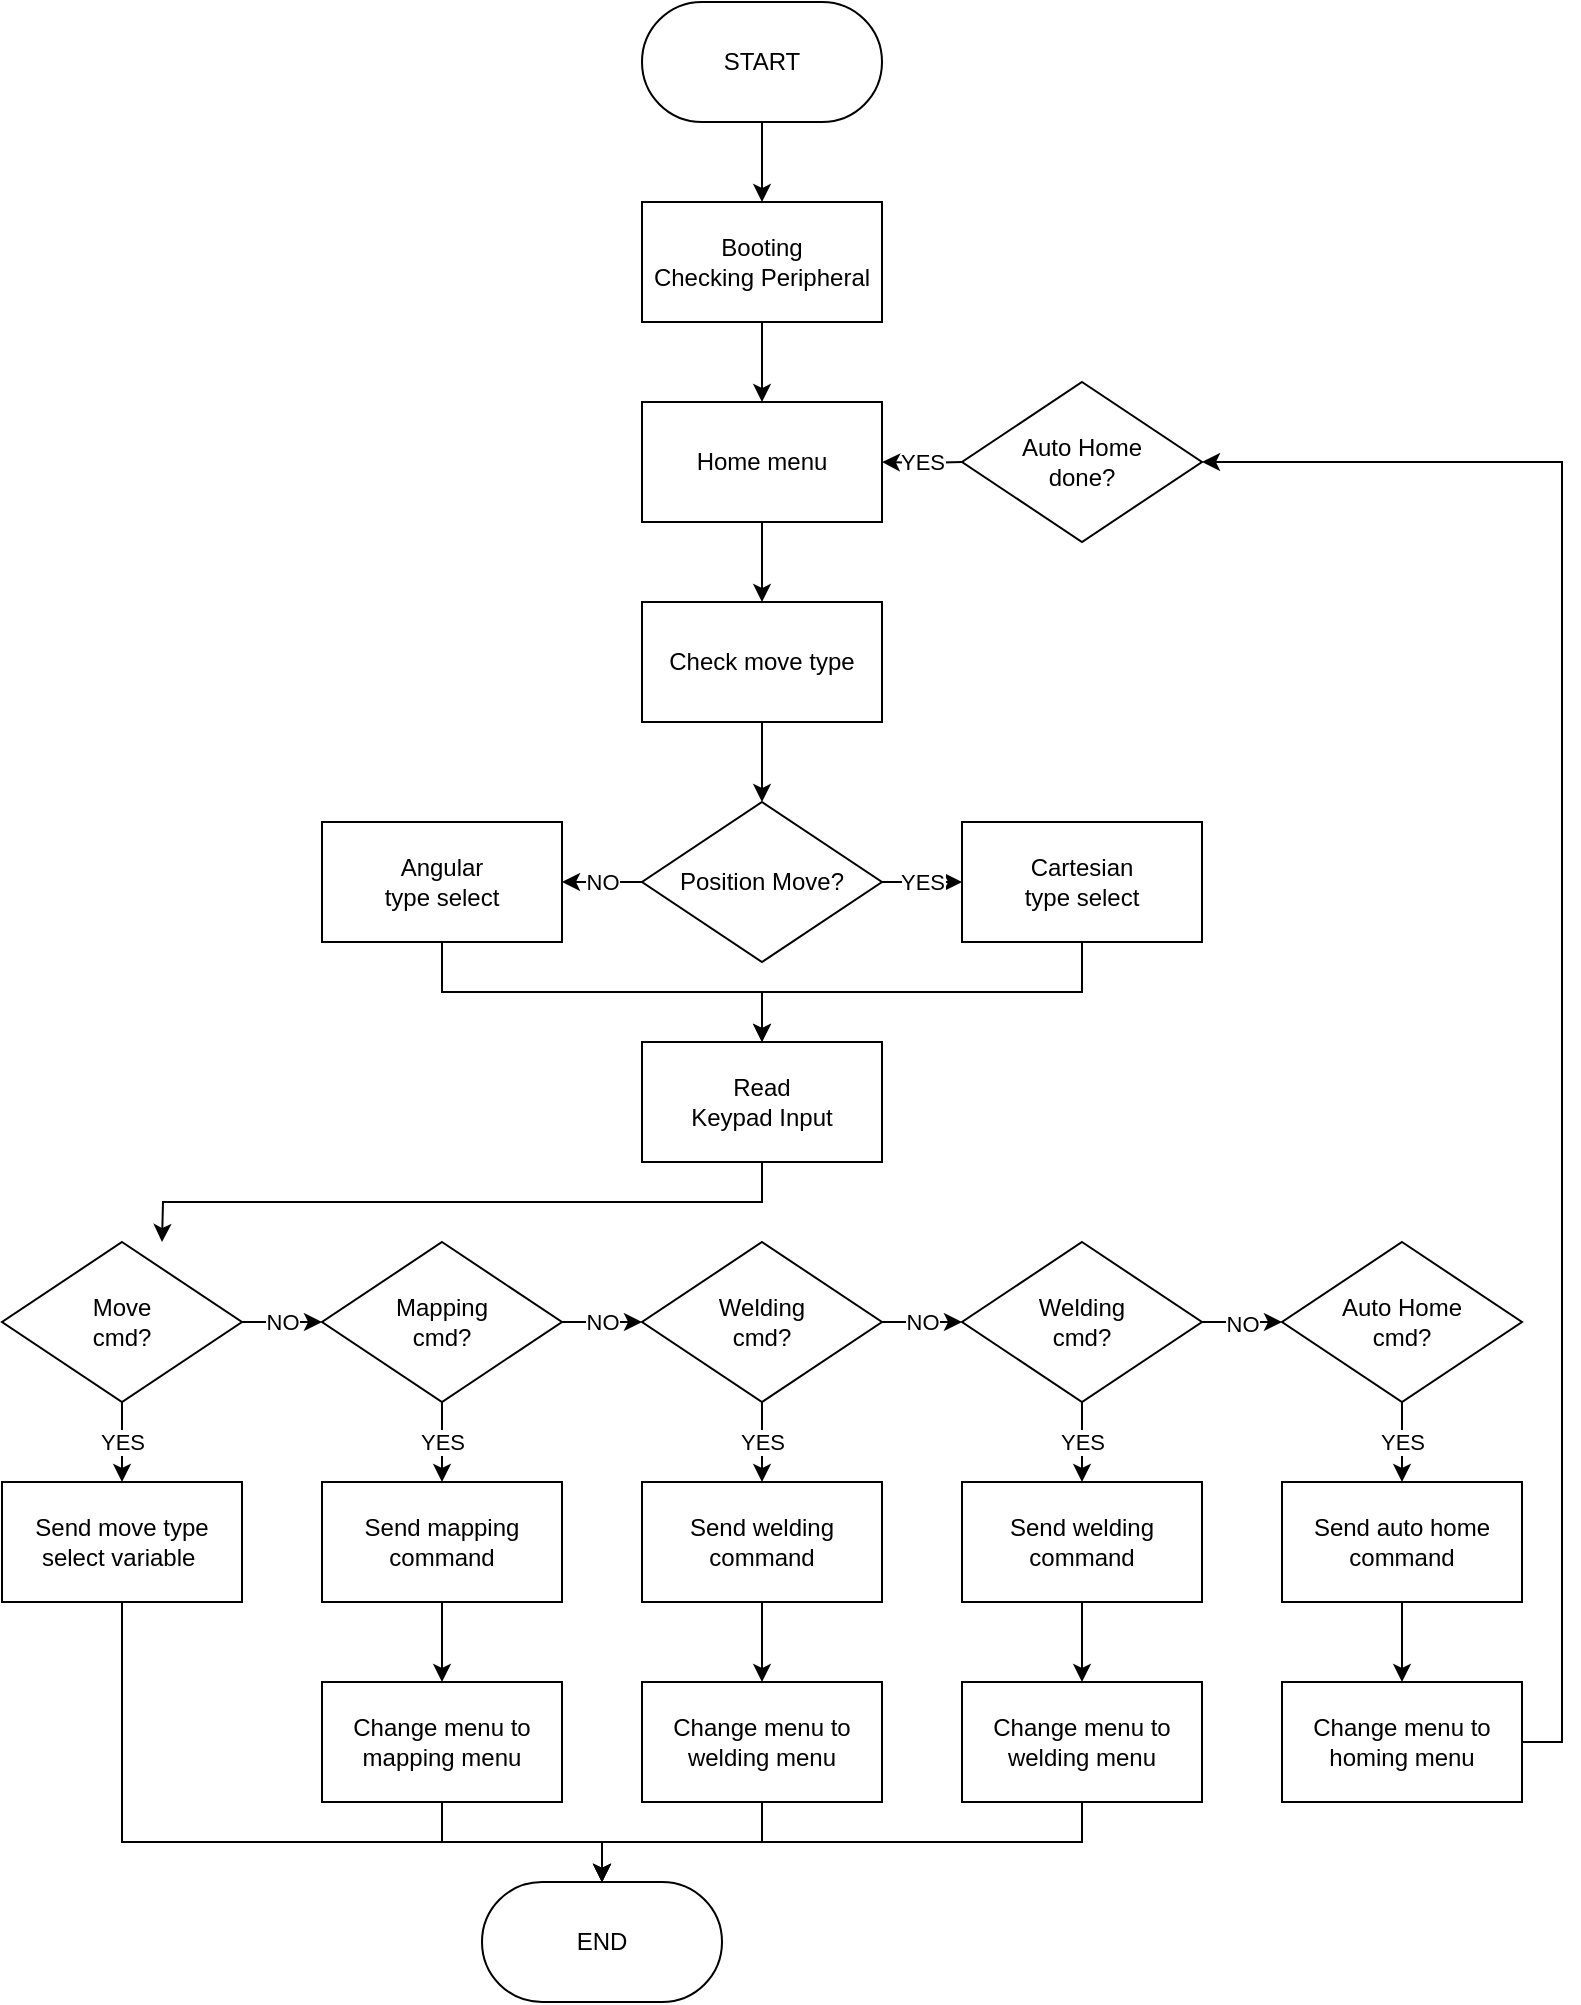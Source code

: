 <mxfile version="24.5.3" type="device" pages="8">
  <diagram name="Teach Pendant" id="bm_amWf_PNV41OxY1a28">
    <mxGraphModel dx="2100" dy="1242" grid="1" gridSize="10" guides="1" tooltips="1" connect="1" arrows="1" fold="1" page="1" pageScale="1" pageWidth="900" pageHeight="1200" math="0" shadow="0">
      <root>
        <mxCell id="0" />
        <mxCell id="1" parent="0" />
        <mxCell id="rYQeOju5iA8Zyali6eAp-1" value="" style="edgeStyle=orthogonalEdgeStyle;rounded=0;orthogonalLoop=1;jettySize=auto;html=1;" parent="1" source="lzOsjrE2kQstXjtO-vQz-3" target="lzOsjrE2kQstXjtO-vQz-10" edge="1">
          <mxGeometry relative="1" as="geometry" />
        </mxCell>
        <mxCell id="lzOsjrE2kQstXjtO-vQz-3" value="Booting&lt;div&gt;Checking Peripheral&lt;/div&gt;" style="rounded=0;whiteSpace=wrap;html=1;" parent="1" vertex="1">
          <mxGeometry x="340" y="140" width="120" height="60" as="geometry" />
        </mxCell>
        <mxCell id="lzOsjrE2kQstXjtO-vQz-7" value="" style="edgeStyle=orthogonalEdgeStyle;rounded=0;orthogonalLoop=1;jettySize=auto;html=1;" parent="1" source="lzOsjrE2kQstXjtO-vQz-6" target="lzOsjrE2kQstXjtO-vQz-3" edge="1">
          <mxGeometry relative="1" as="geometry" />
        </mxCell>
        <mxCell id="lzOsjrE2kQstXjtO-vQz-6" value="START" style="rounded=1;whiteSpace=wrap;html=1;arcSize=50;" parent="1" vertex="1">
          <mxGeometry x="340" y="40" width="120" height="60" as="geometry" />
        </mxCell>
        <mxCell id="c8DP4udASkKWeAeGZfDQ-5" value="" style="edgeStyle=orthogonalEdgeStyle;rounded=0;orthogonalLoop=1;jettySize=auto;html=1;" parent="1" source="lzOsjrE2kQstXjtO-vQz-10" target="c8DP4udASkKWeAeGZfDQ-4" edge="1">
          <mxGeometry relative="1" as="geometry" />
        </mxCell>
        <mxCell id="lzOsjrE2kQstXjtO-vQz-10" value="Home menu" style="rounded=0;whiteSpace=wrap;html=1;" parent="1" vertex="1">
          <mxGeometry x="340" y="240" width="120" height="60" as="geometry" />
        </mxCell>
        <mxCell id="rYQeOju5iA8Zyali6eAp-20" value="" style="edgeStyle=orthogonalEdgeStyle;rounded=0;orthogonalLoop=1;jettySize=auto;html=1;" parent="1" source="lzOsjrE2kQstXjtO-vQz-13" target="rYQeOju5iA8Zyali6eAp-19" edge="1">
          <mxGeometry relative="1" as="geometry" />
        </mxCell>
        <mxCell id="lzOsjrE2kQstXjtO-vQz-13" value="Send auto home&lt;br&gt;command" style="rounded=0;whiteSpace=wrap;html=1;" parent="1" vertex="1">
          <mxGeometry x="660" y="780" width="120" height="60" as="geometry" />
        </mxCell>
        <mxCell id="rYQeOju5iA8Zyali6eAp-26" value="" style="edgeStyle=orthogonalEdgeStyle;rounded=0;orthogonalLoop=1;jettySize=auto;html=1;" parent="1" source="c8DP4udASkKWeAeGZfDQ-4" target="c8DP4udASkKWeAeGZfDQ-8" edge="1">
          <mxGeometry relative="1" as="geometry" />
        </mxCell>
        <mxCell id="c8DP4udASkKWeAeGZfDQ-4" value="Check move type" style="rounded=0;whiteSpace=wrap;html=1;" parent="1" vertex="1">
          <mxGeometry x="340" y="340" width="120" height="60" as="geometry" />
        </mxCell>
        <mxCell id="c8DP4udASkKWeAeGZfDQ-44" style="edgeStyle=orthogonalEdgeStyle;rounded=0;orthogonalLoop=1;jettySize=auto;html=1;exitX=0.5;exitY=1;exitDx=0;exitDy=0;entryX=0.5;entryY=0;entryDx=0;entryDy=0;" parent="1" source="c8DP4udASkKWeAeGZfDQ-6" edge="1">
          <mxGeometry relative="1" as="geometry">
            <mxPoint x="100" y="660" as="targetPoint" />
          </mxGeometry>
        </mxCell>
        <mxCell id="c8DP4udASkKWeAeGZfDQ-6" value="Read&lt;div&gt;Keypad Input&lt;/div&gt;" style="rounded=0;whiteSpace=wrap;html=1;" parent="1" vertex="1">
          <mxGeometry x="340" y="560" width="120" height="60" as="geometry" />
        </mxCell>
        <mxCell id="c8DP4udASkKWeAeGZfDQ-16" value="" style="edgeStyle=orthogonalEdgeStyle;rounded=0;orthogonalLoop=1;jettySize=auto;html=1;" parent="1" source="c8DP4udASkKWeAeGZfDQ-8" target="c8DP4udASkKWeAeGZfDQ-11" edge="1">
          <mxGeometry relative="1" as="geometry" />
        </mxCell>
        <mxCell id="c8DP4udASkKWeAeGZfDQ-18" value="YES" style="edgeLabel;html=1;align=center;verticalAlign=middle;resizable=0;points=[];" parent="c8DP4udASkKWeAeGZfDQ-16" vertex="1" connectable="0">
          <mxGeometry relative="1" as="geometry">
            <mxPoint as="offset" />
          </mxGeometry>
        </mxCell>
        <mxCell id="c8DP4udASkKWeAeGZfDQ-17" value="" style="edgeStyle=orthogonalEdgeStyle;rounded=0;orthogonalLoop=1;jettySize=auto;html=1;" parent="1" source="c8DP4udASkKWeAeGZfDQ-8" target="c8DP4udASkKWeAeGZfDQ-13" edge="1">
          <mxGeometry relative="1" as="geometry" />
        </mxCell>
        <mxCell id="c8DP4udASkKWeAeGZfDQ-19" value="NO" style="edgeLabel;html=1;align=center;verticalAlign=middle;resizable=0;points=[];" parent="c8DP4udASkKWeAeGZfDQ-17" vertex="1" connectable="0">
          <mxGeometry relative="1" as="geometry">
            <mxPoint as="offset" />
          </mxGeometry>
        </mxCell>
        <mxCell id="c8DP4udASkKWeAeGZfDQ-8" value="Position Move?" style="rhombus;whiteSpace=wrap;html=1;" parent="1" vertex="1">
          <mxGeometry x="340" y="440" width="120" height="80" as="geometry" />
        </mxCell>
        <mxCell id="c8DP4udASkKWeAeGZfDQ-21" style="edgeStyle=orthogonalEdgeStyle;rounded=0;orthogonalLoop=1;jettySize=auto;html=1;exitX=0.5;exitY=1;exitDx=0;exitDy=0;entryX=0.5;entryY=0;entryDx=0;entryDy=0;" parent="1" source="c8DP4udASkKWeAeGZfDQ-11" target="c8DP4udASkKWeAeGZfDQ-6" edge="1">
          <mxGeometry relative="1" as="geometry" />
        </mxCell>
        <mxCell id="c8DP4udASkKWeAeGZfDQ-11" value="Cartesian&lt;div&gt;type&amp;nbsp;&lt;span style=&quot;background-color: initial;&quot;&gt;select&lt;/span&gt;&lt;/div&gt;" style="rounded=0;whiteSpace=wrap;html=1;" parent="1" vertex="1">
          <mxGeometry x="500" y="450" width="120" height="60" as="geometry" />
        </mxCell>
        <mxCell id="c8DP4udASkKWeAeGZfDQ-20" style="edgeStyle=orthogonalEdgeStyle;rounded=0;orthogonalLoop=1;jettySize=auto;html=1;exitX=0.5;exitY=1;exitDx=0;exitDy=0;entryX=0.5;entryY=0;entryDx=0;entryDy=0;" parent="1" source="c8DP4udASkKWeAeGZfDQ-13" target="c8DP4udASkKWeAeGZfDQ-6" edge="1">
          <mxGeometry relative="1" as="geometry" />
        </mxCell>
        <mxCell id="c8DP4udASkKWeAeGZfDQ-13" value="Angular&lt;div&gt;type&amp;nbsp;&lt;span style=&quot;background-color: initial;&quot;&gt;select&lt;/span&gt;&lt;/div&gt;" style="rounded=0;whiteSpace=wrap;html=1;" parent="1" vertex="1">
          <mxGeometry x="180" y="450" width="120" height="60" as="geometry" />
        </mxCell>
        <mxCell id="c8DP4udASkKWeAeGZfDQ-26" value="" style="edgeStyle=orthogonalEdgeStyle;rounded=0;orthogonalLoop=1;jettySize=auto;html=1;" parent="1" source="c8DP4udASkKWeAeGZfDQ-24" target="c8DP4udASkKWeAeGZfDQ-25" edge="1">
          <mxGeometry relative="1" as="geometry" />
        </mxCell>
        <mxCell id="c8DP4udASkKWeAeGZfDQ-29" value="YES" style="edgeLabel;html=1;align=center;verticalAlign=middle;resizable=0;points=[];" parent="c8DP4udASkKWeAeGZfDQ-26" vertex="1" connectable="0">
          <mxGeometry relative="1" as="geometry">
            <mxPoint as="offset" />
          </mxGeometry>
        </mxCell>
        <mxCell id="c8DP4udASkKWeAeGZfDQ-42" value="" style="edgeStyle=orthogonalEdgeStyle;rounded=0;orthogonalLoop=1;jettySize=auto;html=1;" parent="1" source="c8DP4udASkKWeAeGZfDQ-24" target="c8DP4udASkKWeAeGZfDQ-32" edge="1">
          <mxGeometry relative="1" as="geometry" />
        </mxCell>
        <mxCell id="c8DP4udASkKWeAeGZfDQ-45" value="NO" style="edgeLabel;html=1;align=center;verticalAlign=middle;resizable=0;points=[];" parent="c8DP4udASkKWeAeGZfDQ-42" vertex="1" connectable="0">
          <mxGeometry relative="1" as="geometry">
            <mxPoint as="offset" />
          </mxGeometry>
        </mxCell>
        <mxCell id="c8DP4udASkKWeAeGZfDQ-24" value="Move&lt;div&gt;cmd?&lt;/div&gt;" style="rhombus;whiteSpace=wrap;html=1;" parent="1" vertex="1">
          <mxGeometry x="20" y="660" width="120" height="80" as="geometry" />
        </mxCell>
        <mxCell id="c8DP4udASkKWeAeGZfDQ-49" style="edgeStyle=orthogonalEdgeStyle;rounded=0;orthogonalLoop=1;jettySize=auto;html=1;exitX=0.5;exitY=1;exitDx=0;exitDy=0;entryX=0.5;entryY=0;entryDx=0;entryDy=0;" parent="1" source="c8DP4udASkKWeAeGZfDQ-25" target="c8DP4udASkKWeAeGZfDQ-30" edge="1">
          <mxGeometry relative="1" as="geometry">
            <Array as="points">
              <mxPoint x="80" y="960" />
              <mxPoint x="320" y="960" />
            </Array>
          </mxGeometry>
        </mxCell>
        <mxCell id="c8DP4udASkKWeAeGZfDQ-25" value="Send move type select variable&amp;nbsp;" style="rounded=0;whiteSpace=wrap;html=1;" parent="1" vertex="1">
          <mxGeometry x="20" y="780" width="120" height="60" as="geometry" />
        </mxCell>
        <mxCell id="c8DP4udASkKWeAeGZfDQ-30" value="END" style="rounded=1;whiteSpace=wrap;html=1;arcSize=50;" parent="1" vertex="1">
          <mxGeometry x="260" y="980" width="120" height="60" as="geometry" />
        </mxCell>
        <mxCell id="c8DP4udASkKWeAeGZfDQ-39" value="" style="edgeStyle=orthogonalEdgeStyle;rounded=0;orthogonalLoop=1;jettySize=auto;html=1;" parent="1" source="c8DP4udASkKWeAeGZfDQ-32" target="c8DP4udASkKWeAeGZfDQ-34" edge="1">
          <mxGeometry relative="1" as="geometry" />
        </mxCell>
        <mxCell id="c8DP4udASkKWeAeGZfDQ-47" value="YES" style="edgeLabel;html=1;align=center;verticalAlign=middle;resizable=0;points=[];" parent="c8DP4udASkKWeAeGZfDQ-39" vertex="1" connectable="0">
          <mxGeometry relative="1" as="geometry">
            <mxPoint as="offset" />
          </mxGeometry>
        </mxCell>
        <mxCell id="c8DP4udASkKWeAeGZfDQ-43" value="" style="edgeStyle=orthogonalEdgeStyle;rounded=0;orthogonalLoop=1;jettySize=auto;html=1;" parent="1" source="c8DP4udASkKWeAeGZfDQ-32" target="c8DP4udASkKWeAeGZfDQ-33" edge="1">
          <mxGeometry relative="1" as="geometry" />
        </mxCell>
        <mxCell id="c8DP4udASkKWeAeGZfDQ-46" value="NO" style="edgeLabel;html=1;align=center;verticalAlign=middle;resizable=0;points=[];" parent="c8DP4udASkKWeAeGZfDQ-43" vertex="1" connectable="0">
          <mxGeometry relative="1" as="geometry">
            <mxPoint as="offset" />
          </mxGeometry>
        </mxCell>
        <mxCell id="c8DP4udASkKWeAeGZfDQ-32" value="Mapping&lt;div&gt;cmd?&lt;/div&gt;" style="rhombus;whiteSpace=wrap;html=1;" parent="1" vertex="1">
          <mxGeometry x="180" y="660" width="120" height="80" as="geometry" />
        </mxCell>
        <mxCell id="c8DP4udASkKWeAeGZfDQ-40" value="" style="edgeStyle=orthogonalEdgeStyle;rounded=0;orthogonalLoop=1;jettySize=auto;html=1;" parent="1" source="c8DP4udASkKWeAeGZfDQ-33" target="c8DP4udASkKWeAeGZfDQ-35" edge="1">
          <mxGeometry relative="1" as="geometry" />
        </mxCell>
        <mxCell id="c8DP4udASkKWeAeGZfDQ-48" value="YES" style="edgeLabel;html=1;align=center;verticalAlign=middle;resizable=0;points=[];" parent="c8DP4udASkKWeAeGZfDQ-40" vertex="1" connectable="0">
          <mxGeometry relative="1" as="geometry">
            <mxPoint as="offset" />
          </mxGeometry>
        </mxCell>
        <mxCell id="gZA96cwNz4VXFGE44ac9-7" value="" style="edgeStyle=orthogonalEdgeStyle;rounded=0;orthogonalLoop=1;jettySize=auto;html=1;" parent="1" source="c8DP4udASkKWeAeGZfDQ-33" target="gZA96cwNz4VXFGE44ac9-3" edge="1">
          <mxGeometry relative="1" as="geometry" />
        </mxCell>
        <mxCell id="gZA96cwNz4VXFGE44ac9-8" value="NO" style="edgeLabel;html=1;align=center;verticalAlign=middle;resizable=0;points=[];" parent="gZA96cwNz4VXFGE44ac9-7" vertex="1" connectable="0">
          <mxGeometry relative="1" as="geometry">
            <mxPoint as="offset" />
          </mxGeometry>
        </mxCell>
        <mxCell id="c8DP4udASkKWeAeGZfDQ-33" value="Welding&lt;div&gt;cmd?&lt;/div&gt;" style="rhombus;whiteSpace=wrap;html=1;" parent="1" vertex="1">
          <mxGeometry x="340" y="660" width="120" height="80" as="geometry" />
        </mxCell>
        <mxCell id="c8DP4udASkKWeAeGZfDQ-38" value="" style="edgeStyle=orthogonalEdgeStyle;rounded=0;orthogonalLoop=1;jettySize=auto;html=1;" parent="1" source="c8DP4udASkKWeAeGZfDQ-34" target="c8DP4udASkKWeAeGZfDQ-36" edge="1">
          <mxGeometry relative="1" as="geometry" />
        </mxCell>
        <mxCell id="c8DP4udASkKWeAeGZfDQ-34" value="Send mapping command" style="rounded=0;whiteSpace=wrap;html=1;" parent="1" vertex="1">
          <mxGeometry x="180" y="780" width="120" height="60" as="geometry" />
        </mxCell>
        <mxCell id="c8DP4udASkKWeAeGZfDQ-41" value="" style="edgeStyle=orthogonalEdgeStyle;rounded=0;orthogonalLoop=1;jettySize=auto;html=1;" parent="1" source="c8DP4udASkKWeAeGZfDQ-35" target="c8DP4udASkKWeAeGZfDQ-37" edge="1">
          <mxGeometry relative="1" as="geometry" />
        </mxCell>
        <mxCell id="c8DP4udASkKWeAeGZfDQ-35" value="Send welding command" style="rounded=0;whiteSpace=wrap;html=1;" parent="1" vertex="1">
          <mxGeometry x="340" y="780" width="120" height="60" as="geometry" />
        </mxCell>
        <mxCell id="c8DP4udASkKWeAeGZfDQ-50" style="edgeStyle=orthogonalEdgeStyle;rounded=0;orthogonalLoop=1;jettySize=auto;html=1;exitX=0.5;exitY=1;exitDx=0;exitDy=0;entryX=0.5;entryY=0;entryDx=0;entryDy=0;" parent="1" source="c8DP4udASkKWeAeGZfDQ-36" target="c8DP4udASkKWeAeGZfDQ-30" edge="1">
          <mxGeometry relative="1" as="geometry" />
        </mxCell>
        <mxCell id="c8DP4udASkKWeAeGZfDQ-36" value="Change menu to mapping menu" style="rounded=0;whiteSpace=wrap;html=1;" parent="1" vertex="1">
          <mxGeometry x="180" y="880" width="120" height="60" as="geometry" />
        </mxCell>
        <mxCell id="c8DP4udASkKWeAeGZfDQ-51" style="edgeStyle=orthogonalEdgeStyle;rounded=0;orthogonalLoop=1;jettySize=auto;html=1;exitX=0.5;exitY=1;exitDx=0;exitDy=0;entryX=0.5;entryY=0;entryDx=0;entryDy=0;" parent="1" source="c8DP4udASkKWeAeGZfDQ-37" target="c8DP4udASkKWeAeGZfDQ-30" edge="1">
          <mxGeometry relative="1" as="geometry" />
        </mxCell>
        <mxCell id="c8DP4udASkKWeAeGZfDQ-37" value="Change menu to welding menu" style="rounded=0;whiteSpace=wrap;html=1;" parent="1" vertex="1">
          <mxGeometry x="340" y="880" width="120" height="60" as="geometry" />
        </mxCell>
        <mxCell id="gZA96cwNz4VXFGE44ac9-1" value="" style="edgeStyle=orthogonalEdgeStyle;rounded=0;orthogonalLoop=1;jettySize=auto;html=1;" parent="1" source="gZA96cwNz4VXFGE44ac9-3" target="gZA96cwNz4VXFGE44ac9-5" edge="1">
          <mxGeometry relative="1" as="geometry" />
        </mxCell>
        <mxCell id="gZA96cwNz4VXFGE44ac9-2" value="YES" style="edgeLabel;html=1;align=center;verticalAlign=middle;resizable=0;points=[];" parent="gZA96cwNz4VXFGE44ac9-1" vertex="1" connectable="0">
          <mxGeometry relative="1" as="geometry">
            <mxPoint as="offset" />
          </mxGeometry>
        </mxCell>
        <mxCell id="rYQeOju5iA8Zyali6eAp-3" value="" style="edgeStyle=orthogonalEdgeStyle;rounded=0;orthogonalLoop=1;jettySize=auto;html=1;" parent="1" source="gZA96cwNz4VXFGE44ac9-3" edge="1">
          <mxGeometry relative="1" as="geometry">
            <mxPoint x="660" y="700" as="targetPoint" />
          </mxGeometry>
        </mxCell>
        <mxCell id="rYQeOju5iA8Zyali6eAp-25" value="NO" style="edgeLabel;html=1;align=center;verticalAlign=middle;resizable=0;points=[];" parent="rYQeOju5iA8Zyali6eAp-3" vertex="1" connectable="0">
          <mxGeometry relative="1" as="geometry">
            <mxPoint as="offset" />
          </mxGeometry>
        </mxCell>
        <mxCell id="gZA96cwNz4VXFGE44ac9-3" value="Welding&lt;div&gt;cmd?&lt;/div&gt;" style="rhombus;whiteSpace=wrap;html=1;" parent="1" vertex="1">
          <mxGeometry x="500" y="660" width="120" height="80" as="geometry" />
        </mxCell>
        <mxCell id="gZA96cwNz4VXFGE44ac9-4" value="" style="edgeStyle=orthogonalEdgeStyle;rounded=0;orthogonalLoop=1;jettySize=auto;html=1;" parent="1" source="gZA96cwNz4VXFGE44ac9-5" target="gZA96cwNz4VXFGE44ac9-6" edge="1">
          <mxGeometry relative="1" as="geometry" />
        </mxCell>
        <mxCell id="gZA96cwNz4VXFGE44ac9-5" value="Send welding command" style="rounded=0;whiteSpace=wrap;html=1;" parent="1" vertex="1">
          <mxGeometry x="500" y="780" width="120" height="60" as="geometry" />
        </mxCell>
        <mxCell id="gZA96cwNz4VXFGE44ac9-9" style="edgeStyle=orthogonalEdgeStyle;rounded=0;orthogonalLoop=1;jettySize=auto;html=1;exitX=0.5;exitY=1;exitDx=0;exitDy=0;entryX=0.5;entryY=0;entryDx=0;entryDy=0;" parent="1" source="gZA96cwNz4VXFGE44ac9-6" target="c8DP4udASkKWeAeGZfDQ-30" edge="1">
          <mxGeometry relative="1" as="geometry" />
        </mxCell>
        <mxCell id="gZA96cwNz4VXFGE44ac9-6" value="Change menu to welding menu" style="rounded=0;whiteSpace=wrap;html=1;" parent="1" vertex="1">
          <mxGeometry x="500" y="880" width="120" height="60" as="geometry" />
        </mxCell>
        <mxCell id="rYQeOju5iA8Zyali6eAp-18" value="" style="edgeStyle=orthogonalEdgeStyle;rounded=0;orthogonalLoop=1;jettySize=auto;html=1;" parent="1" source="rYQeOju5iA8Zyali6eAp-2" target="lzOsjrE2kQstXjtO-vQz-13" edge="1">
          <mxGeometry relative="1" as="geometry" />
        </mxCell>
        <mxCell id="rYQeOju5iA8Zyali6eAp-24" value="YES" style="edgeLabel;html=1;align=center;verticalAlign=middle;resizable=0;points=[];" parent="rYQeOju5iA8Zyali6eAp-18" vertex="1" connectable="0">
          <mxGeometry relative="1" as="geometry">
            <mxPoint as="offset" />
          </mxGeometry>
        </mxCell>
        <mxCell id="rYQeOju5iA8Zyali6eAp-2" value="Auto Home&lt;br&gt;cmd?" style="rhombus;whiteSpace=wrap;html=1;" parent="1" vertex="1">
          <mxGeometry x="660" y="660" width="120" height="80" as="geometry" />
        </mxCell>
        <mxCell id="rYQeOju5iA8Zyali6eAp-22" value="" style="edgeStyle=orthogonalEdgeStyle;rounded=0;orthogonalLoop=1;jettySize=auto;html=1;" parent="1" target="lzOsjrE2kQstXjtO-vQz-10" edge="1">
          <mxGeometry relative="1" as="geometry">
            <mxPoint x="500" y="270" as="sourcePoint" />
          </mxGeometry>
        </mxCell>
        <mxCell id="rYQeOju5iA8Zyali6eAp-23" value="YES" style="edgeLabel;html=1;align=center;verticalAlign=middle;resizable=0;points=[];" parent="rYQeOju5iA8Zyali6eAp-22" vertex="1" connectable="0">
          <mxGeometry relative="1" as="geometry">
            <mxPoint as="offset" />
          </mxGeometry>
        </mxCell>
        <mxCell id="rYQeOju5iA8Zyali6eAp-8" value="Auto Home&lt;br&gt;done?" style="rhombus;whiteSpace=wrap;html=1;" parent="1" vertex="1">
          <mxGeometry x="500" y="230" width="120" height="80" as="geometry" />
        </mxCell>
        <mxCell id="rYQeOju5iA8Zyali6eAp-21" style="edgeStyle=orthogonalEdgeStyle;rounded=0;orthogonalLoop=1;jettySize=auto;html=1;exitX=1;exitY=0.5;exitDx=0;exitDy=0;entryX=1;entryY=0.5;entryDx=0;entryDy=0;" parent="1" source="rYQeOju5iA8Zyali6eAp-19" target="rYQeOju5iA8Zyali6eAp-8" edge="1">
          <mxGeometry relative="1" as="geometry" />
        </mxCell>
        <mxCell id="rYQeOju5iA8Zyali6eAp-19" value="Change menu to homing menu" style="rounded=0;whiteSpace=wrap;html=1;" parent="1" vertex="1">
          <mxGeometry x="660" y="880" width="120" height="60" as="geometry" />
        </mxCell>
      </root>
    </mxGraphModel>
  </diagram>
  <diagram id="c_OjFFkg6DOv18CBAL7l" name="RS232 Receive">
    <mxGraphModel dx="1235" dy="731" grid="1" gridSize="10" guides="1" tooltips="1" connect="1" arrows="1" fold="1" page="1" pageScale="1" pageWidth="800" pageHeight="800" math="0" shadow="0">
      <root>
        <mxCell id="0" />
        <mxCell id="1" parent="0" />
        <mxCell id="S2J3x9EoRcDs7889HOUD-3" value="" style="edgeStyle=orthogonalEdgeStyle;rounded=0;orthogonalLoop=1;jettySize=auto;html=1;" parent="1" source="S2J3x9EoRcDs7889HOUD-1" target="S2J3x9EoRcDs7889HOUD-2" edge="1">
          <mxGeometry relative="1" as="geometry" />
        </mxCell>
        <mxCell id="S2J3x9EoRcDs7889HOUD-1" value="START" style="rounded=1;whiteSpace=wrap;html=1;arcSize=50;" parent="1" vertex="1">
          <mxGeometry x="80" y="80" width="120" height="60" as="geometry" />
        </mxCell>
        <mxCell id="S2J3x9EoRcDs7889HOUD-7" value="" style="edgeStyle=orthogonalEdgeStyle;rounded=0;orthogonalLoop=1;jettySize=auto;html=1;" parent="1" source="S2J3x9EoRcDs7889HOUD-2" target="S2J3x9EoRcDs7889HOUD-4" edge="1">
          <mxGeometry relative="1" as="geometry" />
        </mxCell>
        <mxCell id="S2J3x9EoRcDs7889HOUD-2" value="Init Com" style="rounded=0;whiteSpace=wrap;html=1;" parent="1" vertex="1">
          <mxGeometry x="80" y="180" width="120" height="60" as="geometry" />
        </mxCell>
        <mxCell id="S2J3x9EoRcDs7889HOUD-8" value="" style="edgeStyle=orthogonalEdgeStyle;rounded=0;orthogonalLoop=1;jettySize=auto;html=1;" parent="1" source="S2J3x9EoRcDs7889HOUD-4" target="S2J3x9EoRcDs7889HOUD-6" edge="1">
          <mxGeometry relative="1" as="geometry" />
        </mxCell>
        <mxCell id="S2J3x9EoRcDs7889HOUD-4" value="Start&lt;br&gt;Receiving Data" style="rounded=0;whiteSpace=wrap;html=1;" parent="1" vertex="1">
          <mxGeometry x="80" y="280" width="120" height="60" as="geometry" />
        </mxCell>
        <mxCell id="S2J3x9EoRcDs7889HOUD-12" value="" style="edgeStyle=orthogonalEdgeStyle;rounded=0;orthogonalLoop=1;jettySize=auto;html=1;" parent="1" source="S2J3x9EoRcDs7889HOUD-6" edge="1">
          <mxGeometry relative="1" as="geometry">
            <mxPoint x="140" y="500" as="targetPoint" />
          </mxGeometry>
        </mxCell>
        <mxCell id="S2J3x9EoRcDs7889HOUD-15" value="YES" style="edgeLabel;html=1;align=center;verticalAlign=middle;resizable=0;points=[];" parent="S2J3x9EoRcDs7889HOUD-12" vertex="1" connectable="0">
          <mxGeometry relative="1" as="geometry">
            <mxPoint as="offset" />
          </mxGeometry>
        </mxCell>
        <mxCell id="S2J3x9EoRcDs7889HOUD-14" style="edgeStyle=orthogonalEdgeStyle;rounded=0;orthogonalLoop=1;jettySize=auto;html=1;exitX=1;exitY=0.5;exitDx=0;exitDy=0;entryX=1;entryY=0.5;entryDx=0;entryDy=0;" parent="1" source="S2J3x9EoRcDs7889HOUD-6" target="S2J3x9EoRcDs7889HOUD-4" edge="1">
          <mxGeometry relative="1" as="geometry">
            <Array as="points">
              <mxPoint x="240" y="420" />
              <mxPoint x="240" y="310" />
            </Array>
          </mxGeometry>
        </mxCell>
        <mxCell id="S2J3x9EoRcDs7889HOUD-16" value="NO" style="edgeLabel;html=1;align=center;verticalAlign=middle;resizable=0;points=[];" parent="S2J3x9EoRcDs7889HOUD-14" vertex="1" connectable="0">
          <mxGeometry relative="1" as="geometry">
            <mxPoint as="offset" />
          </mxGeometry>
        </mxCell>
        <mxCell id="S2J3x9EoRcDs7889HOUD-6" value="Data&lt;div&gt;received?&lt;/div&gt;" style="rhombus;whiteSpace=wrap;html=1;" parent="1" vertex="1">
          <mxGeometry x="80" y="380" width="120" height="80" as="geometry" />
        </mxCell>
        <mxCell id="S2J3x9EoRcDs7889HOUD-19" value="" style="edgeStyle=orthogonalEdgeStyle;rounded=0;orthogonalLoop=1;jettySize=auto;html=1;" parent="1" target="S2J3x9EoRcDs7889HOUD-18" edge="1">
          <mxGeometry relative="1" as="geometry">
            <mxPoint x="140" y="560" as="sourcePoint" />
          </mxGeometry>
        </mxCell>
        <mxCell id="S2J3x9EoRcDs7889HOUD-18" value="END" style="rounded=1;whiteSpace=wrap;html=1;arcSize=50;" parent="1" vertex="1">
          <mxGeometry x="80" y="600" width="120" height="60" as="geometry" />
        </mxCell>
        <mxCell id="jUluox4qXbwAz2WtMyMw-1" value="" style="edgeStyle=orthogonalEdgeStyle;rounded=0;orthogonalLoop=1;jettySize=auto;html=1;" parent="1" source="jUluox4qXbwAz2WtMyMw-2" target="jUluox4qXbwAz2WtMyMw-4" edge="1">
          <mxGeometry relative="1" as="geometry" />
        </mxCell>
        <mxCell id="jUluox4qXbwAz2WtMyMw-2" value="START" style="rounded=1;whiteSpace=wrap;html=1;arcSize=50;" parent="1" vertex="1">
          <mxGeometry x="320" y="80" width="120" height="60" as="geometry" />
        </mxCell>
        <mxCell id="jUluox4qXbwAz2WtMyMw-3" value="" style="edgeStyle=orthogonalEdgeStyle;rounded=0;orthogonalLoop=1;jettySize=auto;html=1;" parent="1" source="jUluox4qXbwAz2WtMyMw-4" target="jUluox4qXbwAz2WtMyMw-7" edge="1">
          <mxGeometry relative="1" as="geometry" />
        </mxCell>
        <mxCell id="jUluox4qXbwAz2WtMyMw-4" value="Check&lt;br&gt;Msg Get Flag" style="rounded=0;whiteSpace=wrap;html=1;" parent="1" vertex="1">
          <mxGeometry x="320" y="180" width="120" height="60" as="geometry" />
        </mxCell>
        <mxCell id="jUluox4qXbwAz2WtMyMw-5" style="edgeStyle=orthogonalEdgeStyle;rounded=0;orthogonalLoop=1;jettySize=auto;html=1;exitX=1;exitY=0.5;exitDx=0;exitDy=0;entryX=1;entryY=0.5;entryDx=0;entryDy=0;" parent="1" source="jUluox4qXbwAz2WtMyMw-7" target="jUluox4qXbwAz2WtMyMw-4" edge="1">
          <mxGeometry relative="1" as="geometry">
            <Array as="points">
              <mxPoint x="480" y="320" />
              <mxPoint x="480" y="210" />
            </Array>
          </mxGeometry>
        </mxCell>
        <mxCell id="1EGkc1zQkS2KBcSfW156-1" value="NO" style="edgeLabel;html=1;align=center;verticalAlign=middle;resizable=0;points=[];" parent="jUluox4qXbwAz2WtMyMw-5" vertex="1" connectable="0">
          <mxGeometry relative="1" as="geometry">
            <mxPoint as="offset" />
          </mxGeometry>
        </mxCell>
        <mxCell id="jUluox4qXbwAz2WtMyMw-6" value="" style="edgeStyle=orthogonalEdgeStyle;rounded=0;orthogonalLoop=1;jettySize=auto;html=1;" parent="1" source="jUluox4qXbwAz2WtMyMw-7" target="jUluox4qXbwAz2WtMyMw-9" edge="1">
          <mxGeometry relative="1" as="geometry" />
        </mxCell>
        <mxCell id="1EGkc1zQkS2KBcSfW156-2" value="YES" style="edgeLabel;html=1;align=center;verticalAlign=middle;resizable=0;points=[];" parent="jUluox4qXbwAz2WtMyMw-6" vertex="1" connectable="0">
          <mxGeometry relative="1" as="geometry">
            <mxPoint as="offset" />
          </mxGeometry>
        </mxCell>
        <mxCell id="jUluox4qXbwAz2WtMyMw-7" value="Msg Get&lt;br&gt;Flag = 1?" style="rhombus;whiteSpace=wrap;html=1;" parent="1" vertex="1">
          <mxGeometry x="320" y="280" width="120" height="80" as="geometry" />
        </mxCell>
        <mxCell id="jUluox4qXbwAz2WtMyMw-8" value="" style="edgeStyle=orthogonalEdgeStyle;rounded=0;orthogonalLoop=1;jettySize=auto;html=1;" parent="1" source="jUluox4qXbwAz2WtMyMw-9" target="jUluox4qXbwAz2WtMyMw-11" edge="1">
          <mxGeometry relative="1" as="geometry" />
        </mxCell>
        <mxCell id="jUluox4qXbwAz2WtMyMw-9" value="Process Data" style="rounded=0;whiteSpace=wrap;html=1;" parent="1" vertex="1">
          <mxGeometry x="320" y="400" width="120" height="60" as="geometry" />
        </mxCell>
        <mxCell id="cz759VYCgRkAoNLC_UAj-2" value="" style="edgeStyle=orthogonalEdgeStyle;rounded=0;orthogonalLoop=1;jettySize=auto;html=1;" parent="1" source="jUluox4qXbwAz2WtMyMw-11" target="jUluox4qXbwAz2WtMyMw-22" edge="1">
          <mxGeometry relative="1" as="geometry" />
        </mxCell>
        <mxCell id="jUluox4qXbwAz2WtMyMw-11" value="Check Data&lt;div&gt;Header&lt;/div&gt;" style="rounded=0;whiteSpace=wrap;html=1;" parent="1" vertex="1">
          <mxGeometry x="320" y="500" width="120" height="60" as="geometry" />
        </mxCell>
        <mxCell id="jUluox4qXbwAz2WtMyMw-22" value="A" style="ellipse;whiteSpace=wrap;html=1;aspect=fixed;" parent="1" vertex="1">
          <mxGeometry x="350" y="600" width="60" height="60" as="geometry" />
        </mxCell>
        <mxCell id="jUluox4qXbwAz2WtMyMw-23" value="" style="edgeStyle=orthogonalEdgeStyle;rounded=0;orthogonalLoop=1;jettySize=auto;html=1;" parent="1" source="jUluox4qXbwAz2WtMyMw-24" edge="1">
          <mxGeometry relative="1" as="geometry">
            <mxPoint x="620" y="180" as="targetPoint" />
          </mxGeometry>
        </mxCell>
        <mxCell id="jUluox4qXbwAz2WtMyMw-24" value="A" style="ellipse;whiteSpace=wrap;html=1;aspect=fixed;" parent="1" vertex="1">
          <mxGeometry x="590" y="80" width="60" height="60" as="geometry" />
        </mxCell>
        <mxCell id="cz759VYCgRkAoNLC_UAj-10" value="" style="edgeStyle=orthogonalEdgeStyle;rounded=0;orthogonalLoop=1;jettySize=auto;html=1;" parent="1" source="cz759VYCgRkAoNLC_UAj-1" target="cz759VYCgRkAoNLC_UAj-6" edge="1">
          <mxGeometry relative="1" as="geometry" />
        </mxCell>
        <mxCell id="cz759VYCgRkAoNLC_UAj-13" value="YES" style="edgeLabel;html=1;align=center;verticalAlign=middle;resizable=0;points=[];" parent="cz759VYCgRkAoNLC_UAj-10" vertex="1" connectable="0">
          <mxGeometry relative="1" as="geometry">
            <mxPoint as="offset" />
          </mxGeometry>
        </mxCell>
        <mxCell id="cz759VYCgRkAoNLC_UAj-11" style="edgeStyle=orthogonalEdgeStyle;rounded=0;orthogonalLoop=1;jettySize=auto;html=1;exitX=1;exitY=0.5;exitDx=0;exitDy=0;entryX=1;entryY=0.5;entryDx=0;entryDy=0;" parent="1" source="cz759VYCgRkAoNLC_UAj-1" target="o-Dqo2cFcDLCGOcpS9x1-1" edge="1">
          <mxGeometry relative="1" as="geometry">
            <Array as="points">
              <mxPoint x="720" y="220" />
              <mxPoint x="720" y="530" />
            </Array>
            <mxPoint x="670" y="530" as="targetPoint" />
          </mxGeometry>
        </mxCell>
        <mxCell id="cz759VYCgRkAoNLC_UAj-12" value="NO" style="edgeLabel;html=1;align=center;verticalAlign=middle;resizable=0;points=[];" parent="cz759VYCgRkAoNLC_UAj-11" vertex="1" connectable="0">
          <mxGeometry relative="1" as="geometry">
            <mxPoint as="offset" />
          </mxGeometry>
        </mxCell>
        <mxCell id="cz759VYCgRkAoNLC_UAj-1" value="Data Header&lt;br&gt;Correct?" style="rhombus;whiteSpace=wrap;html=1;" parent="1" vertex="1">
          <mxGeometry x="560" y="180" width="120" height="80" as="geometry" />
        </mxCell>
        <mxCell id="cz759VYCgRkAoNLC_UAj-4" value="END" style="rounded=1;whiteSpace=wrap;html=1;arcSize=50;" parent="1" vertex="1">
          <mxGeometry x="560" y="600" width="120" height="60" as="geometry" />
        </mxCell>
        <mxCell id="cz759VYCgRkAoNLC_UAj-5" value="" style="edgeStyle=orthogonalEdgeStyle;rounded=0;orthogonalLoop=1;jettySize=auto;html=1;" parent="1" source="cz759VYCgRkAoNLC_UAj-6" target="cz759VYCgRkAoNLC_UAj-8" edge="1">
          <mxGeometry relative="1" as="geometry" />
        </mxCell>
        <mxCell id="cz759VYCgRkAoNLC_UAj-6" value="Save data value" style="rounded=0;whiteSpace=wrap;html=1;" parent="1" vertex="1">
          <mxGeometry x="560" y="300" width="120" height="60" as="geometry" />
        </mxCell>
        <mxCell id="cz759VYCgRkAoNLC_UAj-7" value="" style="edgeStyle=orthogonalEdgeStyle;rounded=0;orthogonalLoop=1;jettySize=auto;html=1;" parent="1" source="cz759VYCgRkAoNLC_UAj-8" edge="1">
          <mxGeometry relative="1" as="geometry">
            <mxPoint x="620" y="500" as="targetPoint" />
          </mxGeometry>
        </mxCell>
        <mxCell id="cz759VYCgRkAoNLC_UAj-8" value="Reset Receive&lt;br&gt;Data Buffer" style="rounded=0;whiteSpace=wrap;html=1;" parent="1" vertex="1">
          <mxGeometry x="560" y="400" width="120" height="60" as="geometry" />
        </mxCell>
        <mxCell id="VD4qgmvModudcwx8BdPo-1" value="Msg Get&amp;nbsp;&lt;div&gt;Flag = 1&lt;/div&gt;" style="rounded=0;whiteSpace=wrap;html=1;" vertex="1" parent="1">
          <mxGeometry x="80" y="500" width="120" height="60" as="geometry" />
        </mxCell>
        <mxCell id="o-Dqo2cFcDLCGOcpS9x1-2" value="" style="edgeStyle=orthogonalEdgeStyle;rounded=0;orthogonalLoop=1;jettySize=auto;html=1;" edge="1" parent="1" source="o-Dqo2cFcDLCGOcpS9x1-1" target="cz759VYCgRkAoNLC_UAj-4">
          <mxGeometry relative="1" as="geometry" />
        </mxCell>
        <mxCell id="o-Dqo2cFcDLCGOcpS9x1-1" value="Msg Get&amp;nbsp;&lt;div&gt;Flag = 0&lt;/div&gt;" style="rounded=0;whiteSpace=wrap;html=1;" vertex="1" parent="1">
          <mxGeometry x="560" y="500" width="120" height="60" as="geometry" />
        </mxCell>
      </root>
    </mxGraphModel>
  </diagram>
  <diagram name="RS232 Transmit" id="yiZRef6FyvbrMKavmXfK">
    <mxGraphModel dx="450" dy="621" grid="1" gridSize="10" guides="1" tooltips="1" connect="1" arrows="1" fold="1" page="1" pageScale="1" pageWidth="600" pageHeight="800" math="0" shadow="0">
      <root>
        <mxCell id="UC5XQzyUYWmQZ-9PaFJx-0" />
        <mxCell id="UC5XQzyUYWmQZ-9PaFJx-1" parent="UC5XQzyUYWmQZ-9PaFJx-0" />
        <mxCell id="_gYBy6a3r5M-R9FcwaOz-5" value="" style="edgeStyle=orthogonalEdgeStyle;rounded=0;orthogonalLoop=1;jettySize=auto;html=1;" parent="UC5XQzyUYWmQZ-9PaFJx-1" source="Xy5WI7RIMzEPGraKcxM6-1" target="2-Rz40blGe0aho9BYpbh-0" edge="1">
          <mxGeometry relative="1" as="geometry" />
        </mxCell>
        <mxCell id="Xy5WI7RIMzEPGraKcxM6-1" value="Init Com" style="rounded=0;whiteSpace=wrap;html=1;" parent="UC5XQzyUYWmQZ-9PaFJx-1" vertex="1">
          <mxGeometry x="650" y="140" width="120" height="60" as="geometry" />
        </mxCell>
        <mxCell id="Xy5WI7RIMzEPGraKcxM6-2" value="" style="edgeStyle=orthogonalEdgeStyle;rounded=0;orthogonalLoop=1;jettySize=auto;html=1;" parent="UC5XQzyUYWmQZ-9PaFJx-1" source="Xy5WI7RIMzEPGraKcxM6-3" target="Xy5WI7RIMzEPGraKcxM6-1" edge="1">
          <mxGeometry relative="1" as="geometry" />
        </mxCell>
        <mxCell id="Xy5WI7RIMzEPGraKcxM6-3" value="START" style="rounded=1;whiteSpace=wrap;html=1;arcSize=50;" parent="UC5XQzyUYWmQZ-9PaFJx-1" vertex="1">
          <mxGeometry x="650" y="40" width="120" height="60" as="geometry" />
        </mxCell>
        <mxCell id="_gYBy6a3r5M-R9FcwaOz-7" value="" style="edgeStyle=orthogonalEdgeStyle;rounded=0;orthogonalLoop=1;jettySize=auto;html=1;" parent="UC5XQzyUYWmQZ-9PaFJx-1" source="Xy5WI7RIMzEPGraKcxM6-5" edge="1">
          <mxGeometry relative="1" as="geometry">
            <mxPoint x="710" y="660" as="targetPoint" />
          </mxGeometry>
        </mxCell>
        <mxCell id="Xy5WI7RIMzEPGraKcxM6-5" value="Send Data" style="rounded=0;whiteSpace=wrap;html=1;" parent="UC5XQzyUYWmQZ-9PaFJx-1" vertex="1">
          <mxGeometry x="650" y="560" width="120" height="60" as="geometry" />
        </mxCell>
        <mxCell id="_gYBy6a3r5M-R9FcwaOz-4" value="" style="edgeStyle=orthogonalEdgeStyle;rounded=0;orthogonalLoop=1;jettySize=auto;html=1;" parent="UC5XQzyUYWmQZ-9PaFJx-1" source="2-Rz40blGe0aho9BYpbh-0" edge="1">
          <mxGeometry relative="1" as="geometry">
            <mxPoint x="710" y="340" as="targetPoint" />
          </mxGeometry>
        </mxCell>
        <mxCell id="2-Rz40blGe0aho9BYpbh-0" value="Check&amp;nbsp;&lt;div&gt;Msg Sent Flag&lt;/div&gt;" style="rounded=0;whiteSpace=wrap;html=1;" parent="UC5XQzyUYWmQZ-9PaFJx-1" vertex="1">
          <mxGeometry x="650" y="240" width="120" height="60" as="geometry" />
        </mxCell>
        <mxCell id="_gYBy6a3r5M-R9FcwaOz-1" value="" style="edgeStyle=orthogonalEdgeStyle;rounded=0;orthogonalLoop=1;jettySize=auto;html=1;" parent="UC5XQzyUYWmQZ-9PaFJx-1" source="SwTymoxxfPmJ2J_CP947-0" target="Xy5WI7RIMzEPGraKcxM6-5" edge="1">
          <mxGeometry relative="1" as="geometry" />
        </mxCell>
        <mxCell id="SwTymoxxfPmJ2J_CP947-0" value="Msg Sent&amp;nbsp;&lt;div&gt;Flag = 1?&lt;/div&gt;" style="rhombus;whiteSpace=wrap;html=1;" parent="UC5XQzyUYWmQZ-9PaFJx-1" vertex="1">
          <mxGeometry x="650" y="440" width="120" height="80" as="geometry" />
        </mxCell>
        <mxCell id="1eB_lqEu29ETmIzUPbds-2" value="" style="edgeStyle=orthogonalEdgeStyle;rounded=0;orthogonalLoop=1;jettySize=auto;html=1;" parent="UC5XQzyUYWmQZ-9PaFJx-1" source="1eB_lqEu29ETmIzUPbds-0" target="1eB_lqEu29ETmIzUPbds-1" edge="1">
          <mxGeometry relative="1" as="geometry" />
        </mxCell>
        <mxCell id="1eB_lqEu29ETmIzUPbds-0" value="Check Send&lt;br&gt;Complete" style="rounded=0;whiteSpace=wrap;html=1;" parent="UC5XQzyUYWmQZ-9PaFJx-1" vertex="1">
          <mxGeometry x="850" y="240" width="120" height="60" as="geometry" />
        </mxCell>
        <mxCell id="yFeaj1MTgjIesQI6ymYn-9" value="" style="edgeStyle=orthogonalEdgeStyle;rounded=0;orthogonalLoop=1;jettySize=auto;html=1;" parent="UC5XQzyUYWmQZ-9PaFJx-1" source="1eB_lqEu29ETmIzUPbds-1" edge="1">
          <mxGeometry relative="1" as="geometry">
            <mxPoint x="910" y="460" as="targetPoint" />
          </mxGeometry>
        </mxCell>
        <mxCell id="yFeaj1MTgjIesQI6ymYn-10" value="YES" style="edgeLabel;html=1;align=center;verticalAlign=middle;resizable=0;points=[];" parent="yFeaj1MTgjIesQI6ymYn-9" vertex="1" connectable="0">
          <mxGeometry relative="1" as="geometry">
            <mxPoint as="offset" />
          </mxGeometry>
        </mxCell>
        <mxCell id="-EJ7Q2mmMEYCjsqElzt--5" value="" style="edgeStyle=orthogonalEdgeStyle;rounded=0;orthogonalLoop=1;jettySize=auto;html=1;" edge="1" parent="UC5XQzyUYWmQZ-9PaFJx-1" source="1eB_lqEu29ETmIzUPbds-1" target="-EJ7Q2mmMEYCjsqElzt--4">
          <mxGeometry relative="1" as="geometry" />
        </mxCell>
        <mxCell id="-EJ7Q2mmMEYCjsqElzt--6" value="NO" style="edgeLabel;html=1;align=center;verticalAlign=middle;resizable=0;points=[];" vertex="1" connectable="0" parent="-EJ7Q2mmMEYCjsqElzt--5">
          <mxGeometry relative="1" as="geometry">
            <mxPoint as="offset" />
          </mxGeometry>
        </mxCell>
        <mxCell id="1eB_lqEu29ETmIzUPbds-1" value="Send&lt;br&gt;Complete?" style="rhombus;whiteSpace=wrap;html=1;" parent="UC5XQzyUYWmQZ-9PaFJx-1" vertex="1">
          <mxGeometry x="850" y="340" width="120" height="80" as="geometry" />
        </mxCell>
        <mxCell id="yFeaj1MTgjIesQI6ymYn-13" style="edgeStyle=orthogonalEdgeStyle;rounded=0;orthogonalLoop=1;jettySize=auto;html=1;exitX=0.5;exitY=1;exitDx=0;exitDy=0;entryX=0.5;entryY=0;entryDx=0;entryDy=0;" parent="UC5XQzyUYWmQZ-9PaFJx-1" target="yFeaj1MTgjIesQI6ymYn-11" edge="1">
          <mxGeometry relative="1" as="geometry">
            <Array as="points">
              <mxPoint x="1070" y="540" />
              <mxPoint x="910" y="540" />
            </Array>
            <mxPoint x="1070" y="410" as="sourcePoint" />
          </mxGeometry>
        </mxCell>
        <mxCell id="yFeaj1MTgjIesQI6ymYn-11" value="END" style="rounded=1;whiteSpace=wrap;html=1;arcSize=50;" parent="UC5XQzyUYWmQZ-9PaFJx-1" vertex="1">
          <mxGeometry x="850" y="560" width="120" height="60" as="geometry" />
        </mxCell>
        <mxCell id="EACKtaiCnKmtLK6pCLUP-0" value="A" style="ellipse;whiteSpace=wrap;html=1;aspect=fixed;" parent="UC5XQzyUYWmQZ-9PaFJx-1" vertex="1">
          <mxGeometry x="680" y="660" width="60" height="60" as="geometry" />
        </mxCell>
        <mxCell id="oAmNteg2S3VI2ffKokXA-8" value="" style="edgeStyle=orthogonalEdgeStyle;rounded=0;orthogonalLoop=1;jettySize=auto;html=1;" parent="UC5XQzyUYWmQZ-9PaFJx-1" source="oAmNteg2S3VI2ffKokXA-5" target="1eB_lqEu29ETmIzUPbds-0" edge="1">
          <mxGeometry relative="1" as="geometry" />
        </mxCell>
        <mxCell id="oAmNteg2S3VI2ffKokXA-5" value="Set Msg Sent&lt;br&gt;Flag To 0" style="rounded=0;whiteSpace=wrap;html=1;" parent="UC5XQzyUYWmQZ-9PaFJx-1" vertex="1">
          <mxGeometry x="850" y="140" width="120" height="60" as="geometry" />
        </mxCell>
        <mxCell id="oAmNteg2S3VI2ffKokXA-6" value="" style="edgeStyle=orthogonalEdgeStyle;rounded=0;orthogonalLoop=1;jettySize=auto;html=1;" parent="UC5XQzyUYWmQZ-9PaFJx-1" source="oAmNteg2S3VI2ffKokXA-7" edge="1">
          <mxGeometry relative="1" as="geometry">
            <mxPoint x="910" y="140" as="targetPoint" />
          </mxGeometry>
        </mxCell>
        <mxCell id="oAmNteg2S3VI2ffKokXA-7" value="A" style="ellipse;whiteSpace=wrap;html=1;aspect=fixed;" parent="UC5XQzyUYWmQZ-9PaFJx-1" vertex="1">
          <mxGeometry x="880" y="40" width="60" height="60" as="geometry" />
        </mxCell>
        <mxCell id="-EJ7Q2mmMEYCjsqElzt--1" value="" style="edgeStyle=orthogonalEdgeStyle;rounded=0;orthogonalLoop=1;jettySize=auto;html=1;" edge="1" parent="UC5XQzyUYWmQZ-9PaFJx-1" source="-EJ7Q2mmMEYCjsqElzt--0" target="SwTymoxxfPmJ2J_CP947-0">
          <mxGeometry relative="1" as="geometry" />
        </mxCell>
        <mxCell id="-EJ7Q2mmMEYCjsqElzt--0" value="Msg Sent&amp;nbsp;&lt;div&gt;Flag = 1&lt;/div&gt;" style="rounded=0;whiteSpace=wrap;html=1;" vertex="1" parent="UC5XQzyUYWmQZ-9PaFJx-1">
          <mxGeometry x="650" y="340" width="120" height="60" as="geometry" />
        </mxCell>
        <mxCell id="-EJ7Q2mmMEYCjsqElzt--3" value="" style="edgeStyle=orthogonalEdgeStyle;rounded=0;orthogonalLoop=1;jettySize=auto;html=1;" edge="1" parent="UC5XQzyUYWmQZ-9PaFJx-1" source="-EJ7Q2mmMEYCjsqElzt--2" target="yFeaj1MTgjIesQI6ymYn-11">
          <mxGeometry relative="1" as="geometry" />
        </mxCell>
        <mxCell id="-EJ7Q2mmMEYCjsqElzt--2" value="Msg Sent&amp;nbsp;&lt;div&gt;Flag = 1&lt;/div&gt;" style="rounded=0;whiteSpace=wrap;html=1;" vertex="1" parent="UC5XQzyUYWmQZ-9PaFJx-1">
          <mxGeometry x="850" y="460" width="120" height="60" as="geometry" />
        </mxCell>
        <mxCell id="-EJ7Q2mmMEYCjsqElzt--4" value="Msg Sent&amp;nbsp;&lt;div&gt;Flag = 0&lt;/div&gt;" style="rounded=0;whiteSpace=wrap;html=1;" vertex="1" parent="UC5XQzyUYWmQZ-9PaFJx-1">
          <mxGeometry x="1010" y="350" width="120" height="60" as="geometry" />
        </mxCell>
      </root>
    </mxGraphModel>
  </diagram>
  <diagram name="Stepper Move Limit" id="CbdYqcBvkosxL-6cv7Gv">
    <mxGraphModel dx="1313" dy="776" grid="1" gridSize="10" guides="1" tooltips="1" connect="1" arrows="1" fold="1" page="1" pageScale="1" pageWidth="640" pageHeight="780" math="0" shadow="0">
      <root>
        <mxCell id="ErBlaGShpO5uM-YWOFHn-0" />
        <mxCell id="ErBlaGShpO5uM-YWOFHn-1" parent="ErBlaGShpO5uM-YWOFHn-0" />
        <mxCell id="i3kJTGjEcvro-llkoXvV-7" value="" style="edgeStyle=orthogonalEdgeStyle;rounded=0;orthogonalLoop=1;jettySize=auto;html=1;" edge="1" parent="ErBlaGShpO5uM-YWOFHn-1" source="ErBlaGShpO5uM-YWOFHn-3" target="i3kJTGjEcvro-llkoXvV-6">
          <mxGeometry relative="1" as="geometry" />
        </mxCell>
        <mxCell id="ErBlaGShpO5uM-YWOFHn-3" value="START" style="rounded=1;whiteSpace=wrap;html=1;arcSize=50;" vertex="1" parent="ErBlaGShpO5uM-YWOFHn-1">
          <mxGeometry x="80" y="40" width="120" height="60" as="geometry" />
        </mxCell>
        <mxCell id="i3kJTGjEcvro-llkoXvV-4" value="" style="edgeStyle=orthogonalEdgeStyle;rounded=0;orthogonalLoop=1;jettySize=auto;html=1;" edge="1" parent="ErBlaGShpO5uM-YWOFHn-1" source="i3kJTGjEcvro-llkoXvV-1" target="i3kJTGjEcvro-llkoXvV-3">
          <mxGeometry relative="1" as="geometry" />
        </mxCell>
        <mxCell id="i3kJTGjEcvro-llkoXvV-1" value="Cek&lt;div&gt;Command Reset&lt;/div&gt;" style="rounded=0;whiteSpace=wrap;html=1;" vertex="1" parent="ErBlaGShpO5uM-YWOFHn-1">
          <mxGeometry x="80" y="460" width="120" height="60" as="geometry" />
        </mxCell>
        <mxCell id="i3kJTGjEcvro-llkoXvV-5" style="edgeStyle=orthogonalEdgeStyle;rounded=0;orthogonalLoop=1;jettySize=auto;html=1;exitX=1;exitY=0.5;exitDx=0;exitDy=0;entryX=1;entryY=0.5;entryDx=0;entryDy=0;" edge="1" parent="ErBlaGShpO5uM-YWOFHn-1" source="i3kJTGjEcvro-llkoXvV-3" target="i3kJTGjEcvro-llkoXvV-1">
          <mxGeometry relative="1" as="geometry">
            <Array as="points">
              <mxPoint x="240" y="600" />
              <mxPoint x="240" y="490" />
            </Array>
          </mxGeometry>
        </mxCell>
        <mxCell id="s1ul1iUS4ADfWvsRf7Rg-0" value="NO" style="edgeLabel;html=1;align=center;verticalAlign=middle;resizable=0;points=[];" vertex="1" connectable="0" parent="i3kJTGjEcvro-llkoXvV-5">
          <mxGeometry relative="1" as="geometry">
            <mxPoint as="offset" />
          </mxGeometry>
        </mxCell>
        <mxCell id="Cg9qEpAHB9kvNe0VOHmr-3" value="" style="edgeStyle=orthogonalEdgeStyle;rounded=0;orthogonalLoop=1;jettySize=auto;html=1;" edge="1" parent="ErBlaGShpO5uM-YWOFHn-1" source="i3kJTGjEcvro-llkoXvV-3" target="Cg9qEpAHB9kvNe0VOHmr-2">
          <mxGeometry relative="1" as="geometry" />
        </mxCell>
        <mxCell id="Cg9qEpAHB9kvNe0VOHmr-12" value="YES" style="edgeLabel;html=1;align=center;verticalAlign=middle;resizable=0;points=[];" vertex="1" connectable="0" parent="Cg9qEpAHB9kvNe0VOHmr-3">
          <mxGeometry relative="1" as="geometry">
            <mxPoint as="offset" />
          </mxGeometry>
        </mxCell>
        <mxCell id="i3kJTGjEcvro-llkoXvV-3" value="Command&lt;br&gt;Received?" style="rhombus;whiteSpace=wrap;html=1;" vertex="1" parent="ErBlaGShpO5uM-YWOFHn-1">
          <mxGeometry x="80" y="560" width="120" height="80" as="geometry" />
        </mxCell>
        <mxCell id="i3kJTGjEcvro-llkoXvV-9" value="" style="edgeStyle=orthogonalEdgeStyle;rounded=0;orthogonalLoop=1;jettySize=auto;html=1;" edge="1" parent="ErBlaGShpO5uM-YWOFHn-1" source="i3kJTGjEcvro-llkoXvV-6" target="i3kJTGjEcvro-llkoXvV-8">
          <mxGeometry relative="1" as="geometry" />
        </mxCell>
        <mxCell id="i3kJTGjEcvro-llkoXvV-6" value="Cek&lt;div&gt;Limit State&lt;/div&gt;" style="rounded=0;whiteSpace=wrap;html=1;" vertex="1" parent="ErBlaGShpO5uM-YWOFHn-1">
          <mxGeometry x="80" y="140" width="120" height="60" as="geometry" />
        </mxCell>
        <mxCell id="i3kJTGjEcvro-llkoXvV-21" value="" style="edgeStyle=orthogonalEdgeStyle;rounded=0;orthogonalLoop=1;jettySize=auto;html=1;" edge="1" parent="ErBlaGShpO5uM-YWOFHn-1" source="i3kJTGjEcvro-llkoXvV-8" target="i3kJTGjEcvro-llkoXvV-10">
          <mxGeometry relative="1" as="geometry" />
        </mxCell>
        <mxCell id="i3kJTGjEcvro-llkoXvV-25" value="YES" style="edgeLabel;html=1;align=center;verticalAlign=middle;resizable=0;points=[];" vertex="1" connectable="0" parent="i3kJTGjEcvro-llkoXvV-21">
          <mxGeometry relative="1" as="geometry">
            <mxPoint as="offset" />
          </mxGeometry>
        </mxCell>
        <mxCell id="i3kJTGjEcvro-llkoXvV-23" style="edgeStyle=orthogonalEdgeStyle;rounded=0;orthogonalLoop=1;jettySize=auto;html=1;exitX=0;exitY=0.5;exitDx=0;exitDy=0;entryX=0;entryY=0.5;entryDx=0;entryDy=0;" edge="1" parent="ErBlaGShpO5uM-YWOFHn-1" source="i3kJTGjEcvro-llkoXvV-8" target="i3kJTGjEcvro-llkoXvV-6">
          <mxGeometry relative="1" as="geometry">
            <Array as="points">
              <mxPoint x="40" y="280" />
              <mxPoint x="40" y="170" />
            </Array>
          </mxGeometry>
        </mxCell>
        <mxCell id="i3kJTGjEcvro-llkoXvV-24" value="NO" style="edgeLabel;html=1;align=center;verticalAlign=middle;resizable=0;points=[];" vertex="1" connectable="0" parent="i3kJTGjEcvro-llkoXvV-23">
          <mxGeometry relative="1" as="geometry">
            <mxPoint as="offset" />
          </mxGeometry>
        </mxCell>
        <mxCell id="i3kJTGjEcvro-llkoXvV-8" value="Joint Limit&lt;div&gt;=&lt;/div&gt;&lt;div&gt;True?&lt;/div&gt;" style="rhombus;whiteSpace=wrap;html=1;" vertex="1" parent="ErBlaGShpO5uM-YWOFHn-1">
          <mxGeometry x="80" y="240" width="120" height="80" as="geometry" />
        </mxCell>
        <mxCell id="i3kJTGjEcvro-llkoXvV-22" value="" style="edgeStyle=orthogonalEdgeStyle;rounded=0;orthogonalLoop=1;jettySize=auto;html=1;" edge="1" parent="ErBlaGShpO5uM-YWOFHn-1" source="i3kJTGjEcvro-llkoXvV-10" target="i3kJTGjEcvro-llkoXvV-1">
          <mxGeometry relative="1" as="geometry" />
        </mxCell>
        <mxCell id="i3kJTGjEcvro-llkoXvV-10" value="Stop&lt;br&gt;Motor Stepper" style="rounded=0;whiteSpace=wrap;html=1;" vertex="1" parent="ErBlaGShpO5uM-YWOFHn-1">
          <mxGeometry x="80" y="360" width="120" height="60" as="geometry" />
        </mxCell>
        <mxCell id="Cg9qEpAHB9kvNe0VOHmr-11" value="" style="edgeStyle=orthogonalEdgeStyle;rounded=0;orthogonalLoop=1;jettySize=auto;html=1;" edge="1" parent="ErBlaGShpO5uM-YWOFHn-1" source="i3kJTGjEcvro-llkoXvV-19" target="i3kJTGjEcvro-llkoXvV-26">
          <mxGeometry relative="1" as="geometry" />
        </mxCell>
        <mxCell id="i3kJTGjEcvro-llkoXvV-19" value="Hard. Limit = False&lt;div&gt;Soft. Limit = False&lt;/div&gt;&lt;div&gt;Joint Limit = False&lt;/div&gt;" style="rounded=0;whiteSpace=wrap;html=1;" vertex="1" parent="ErBlaGShpO5uM-YWOFHn-1">
          <mxGeometry x="320" y="140" width="120" height="60" as="geometry" />
        </mxCell>
        <mxCell id="Cg9qEpAHB9kvNe0VOHmr-10" value="" style="edgeStyle=orthogonalEdgeStyle;rounded=0;orthogonalLoop=1;jettySize=auto;html=1;" edge="1" parent="ErBlaGShpO5uM-YWOFHn-1" source="i3kJTGjEcvro-llkoXvV-26" target="s1ul1iUS4ADfWvsRf7Rg-3">
          <mxGeometry relative="1" as="geometry" />
        </mxCell>
        <mxCell id="i3kJTGjEcvro-llkoXvV-26" value="Limit Bypass&lt;div&gt;=&lt;/div&gt;&lt;div&gt;True&lt;/div&gt;" style="rounded=0;whiteSpace=wrap;html=1;" vertex="1" parent="ErBlaGShpO5uM-YWOFHn-1">
          <mxGeometry x="320" y="240" width="120" height="60" as="geometry" />
        </mxCell>
        <mxCell id="s1ul1iUS4ADfWvsRf7Rg-5" value="" style="edgeStyle=orthogonalEdgeStyle;rounded=0;orthogonalLoop=1;jettySize=auto;html=1;" edge="1" parent="ErBlaGShpO5uM-YWOFHn-1" source="s1ul1iUS4ADfWvsRf7Rg-3" target="s1ul1iUS4ADfWvsRf7Rg-4">
          <mxGeometry relative="1" as="geometry" />
        </mxCell>
        <mxCell id="s1ul1iUS4ADfWvsRf7Rg-3" value="Cek Limit Type" style="rounded=0;whiteSpace=wrap;html=1;" vertex="1" parent="ErBlaGShpO5uM-YWOFHn-1">
          <mxGeometry x="320" y="340" width="120" height="60" as="geometry" />
        </mxCell>
        <mxCell id="s1ul1iUS4ADfWvsRf7Rg-7" value="" style="edgeStyle=orthogonalEdgeStyle;rounded=0;orthogonalLoop=1;jettySize=auto;html=1;" edge="1" parent="ErBlaGShpO5uM-YWOFHn-1" source="s1ul1iUS4ADfWvsRf7Rg-4" target="s1ul1iUS4ADfWvsRf7Rg-6">
          <mxGeometry relative="1" as="geometry" />
        </mxCell>
        <mxCell id="Cg9qEpAHB9kvNe0VOHmr-8" value="NO" style="edgeLabel;html=1;align=center;verticalAlign=middle;resizable=0;points=[];" vertex="1" connectable="0" parent="s1ul1iUS4ADfWvsRf7Rg-7">
          <mxGeometry relative="1" as="geometry">
            <mxPoint as="offset" />
          </mxGeometry>
        </mxCell>
        <mxCell id="s1ul1iUS4ADfWvsRf7Rg-9" value="" style="edgeStyle=orthogonalEdgeStyle;rounded=0;orthogonalLoop=1;jettySize=auto;html=1;" edge="1" parent="ErBlaGShpO5uM-YWOFHn-1" source="s1ul1iUS4ADfWvsRf7Rg-4" target="s1ul1iUS4ADfWvsRf7Rg-8">
          <mxGeometry relative="1" as="geometry" />
        </mxCell>
        <mxCell id="Cg9qEpAHB9kvNe0VOHmr-7" value="YES" style="edgeLabel;html=1;align=center;verticalAlign=middle;resizable=0;points=[];" vertex="1" connectable="0" parent="s1ul1iUS4ADfWvsRf7Rg-9">
          <mxGeometry relative="1" as="geometry">
            <mxPoint as="offset" />
          </mxGeometry>
        </mxCell>
        <mxCell id="s1ul1iUS4ADfWvsRf7Rg-4" value="&lt;span style=&quot;background-color: initial;&quot;&gt;Negative&lt;br&gt;Limit?&lt;/span&gt;" style="rhombus;whiteSpace=wrap;html=1;" vertex="1" parent="ErBlaGShpO5uM-YWOFHn-1">
          <mxGeometry x="320" y="440" width="120" height="80" as="geometry" />
        </mxCell>
        <mxCell id="s1ul1iUS4ADfWvsRf7Rg-11" value="" style="edgeStyle=orthogonalEdgeStyle;rounded=0;orthogonalLoop=1;jettySize=auto;html=1;" edge="1" parent="ErBlaGShpO5uM-YWOFHn-1" source="s1ul1iUS4ADfWvsRf7Rg-6" target="s1ul1iUS4ADfWvsRf7Rg-10">
          <mxGeometry relative="1" as="geometry" />
        </mxCell>
        <mxCell id="Cg9qEpAHB9kvNe0VOHmr-9" value="YES" style="edgeLabel;html=1;align=center;verticalAlign=middle;resizable=0;points=[];" vertex="1" connectable="0" parent="s1ul1iUS4ADfWvsRf7Rg-11">
          <mxGeometry relative="1" as="geometry">
            <mxPoint as="offset" />
          </mxGeometry>
        </mxCell>
        <mxCell id="s1ul1iUS4ADfWvsRf7Rg-6" value="Positive&lt;br&gt;Limit?" style="rhombus;whiteSpace=wrap;html=1;" vertex="1" parent="ErBlaGShpO5uM-YWOFHn-1">
          <mxGeometry x="480" y="440" width="120" height="80" as="geometry" />
        </mxCell>
        <mxCell id="Cg9qEpAHB9kvNe0VOHmr-5" style="edgeStyle=orthogonalEdgeStyle;rounded=0;orthogonalLoop=1;jettySize=auto;html=1;exitX=0.5;exitY=1;exitDx=0;exitDy=0;entryX=0.5;entryY=0;entryDx=0;entryDy=0;" edge="1" parent="ErBlaGShpO5uM-YWOFHn-1" source="s1ul1iUS4ADfWvsRf7Rg-8" target="Cg9qEpAHB9kvNe0VOHmr-4">
          <mxGeometry relative="1" as="geometry" />
        </mxCell>
        <mxCell id="s1ul1iUS4ADfWvsRf7Rg-8" value="Bypass Stepper&lt;br&gt;CW Direction&lt;br&gt;Only" style="rounded=0;whiteSpace=wrap;html=1;" vertex="1" parent="ErBlaGShpO5uM-YWOFHn-1">
          <mxGeometry x="320" y="560" width="120" height="60" as="geometry" />
        </mxCell>
        <mxCell id="Cg9qEpAHB9kvNe0VOHmr-6" style="edgeStyle=orthogonalEdgeStyle;rounded=0;orthogonalLoop=1;jettySize=auto;html=1;exitX=0.5;exitY=1;exitDx=0;exitDy=0;entryX=0.5;entryY=0;entryDx=0;entryDy=0;" edge="1" parent="ErBlaGShpO5uM-YWOFHn-1" source="s1ul1iUS4ADfWvsRf7Rg-10" target="Cg9qEpAHB9kvNe0VOHmr-4">
          <mxGeometry relative="1" as="geometry" />
        </mxCell>
        <mxCell id="s1ul1iUS4ADfWvsRf7Rg-10" value="Bypass Stepper&lt;br&gt;CCW Direction&lt;br&gt;Only" style="rounded=0;whiteSpace=wrap;html=1;" vertex="1" parent="ErBlaGShpO5uM-YWOFHn-1">
          <mxGeometry x="480" y="560" width="120" height="60" as="geometry" />
        </mxCell>
        <mxCell id="Cg9qEpAHB9kvNe0VOHmr-1" value="" style="edgeStyle=orthogonalEdgeStyle;rounded=0;orthogonalLoop=1;jettySize=auto;html=1;" edge="1" parent="ErBlaGShpO5uM-YWOFHn-1" source="Cg9qEpAHB9kvNe0VOHmr-0" target="i3kJTGjEcvro-llkoXvV-19">
          <mxGeometry relative="1" as="geometry" />
        </mxCell>
        <mxCell id="Cg9qEpAHB9kvNe0VOHmr-0" value="A" style="ellipse;whiteSpace=wrap;html=1;aspect=fixed;" vertex="1" parent="ErBlaGShpO5uM-YWOFHn-1">
          <mxGeometry x="350" y="40" width="60" height="60" as="geometry" />
        </mxCell>
        <mxCell id="Cg9qEpAHB9kvNe0VOHmr-2" value="A" style="ellipse;whiteSpace=wrap;html=1;aspect=fixed;" vertex="1" parent="ErBlaGShpO5uM-YWOFHn-1">
          <mxGeometry x="110" y="680" width="60" height="60" as="geometry" />
        </mxCell>
        <mxCell id="Cg9qEpAHB9kvNe0VOHmr-4" value="END" style="rounded=1;whiteSpace=wrap;html=1;arcSize=50;" vertex="1" parent="ErBlaGShpO5uM-YWOFHn-1">
          <mxGeometry x="400" y="660" width="120" height="60" as="geometry" />
        </mxCell>
      </root>
    </mxGraphModel>
  </diagram>
  <diagram id="taHKmS2IbpZu9wakmmJO" name="Hard Limit Warning">
    <mxGraphModel dx="1313" dy="776" grid="1" gridSize="10" guides="1" tooltips="1" connect="1" arrows="1" fold="1" page="1" pageScale="1" pageWidth="800" pageHeight="880" math="0" shadow="0">
      <root>
        <mxCell id="0" />
        <mxCell id="1" parent="0" />
        <mxCell id="mnGNcct90Zl0pKLtDbvJ-3" value="" style="edgeStyle=orthogonalEdgeStyle;rounded=0;orthogonalLoop=1;jettySize=auto;html=1;" parent="1" source="mnGNcct90Zl0pKLtDbvJ-1" target="mnGNcct90Zl0pKLtDbvJ-2" edge="1">
          <mxGeometry relative="1" as="geometry" />
        </mxCell>
        <mxCell id="mnGNcct90Zl0pKLtDbvJ-1" value="START" style="rounded=1;whiteSpace=wrap;html=1;arcSize=50;" parent="1" vertex="1">
          <mxGeometry x="40" y="40" width="120" height="60" as="geometry" />
        </mxCell>
        <mxCell id="s44zM45bO406FE8__UNo-2" value="" style="edgeStyle=orthogonalEdgeStyle;rounded=0;orthogonalLoop=1;jettySize=auto;html=1;" parent="1" source="mnGNcct90Zl0pKLtDbvJ-2" target="s44zM45bO406FE8__UNo-1" edge="1">
          <mxGeometry relative="1" as="geometry" />
        </mxCell>
        <mxCell id="mnGNcct90Zl0pKLtDbvJ-2" value="Check Joint&lt;br&gt;Angle Value" style="rounded=0;whiteSpace=wrap;html=1;" parent="1" vertex="1">
          <mxGeometry x="40" y="140" width="120" height="60" as="geometry" />
        </mxCell>
        <mxCell id="s44zM45bO406FE8__UNo-25" value="" style="edgeStyle=orthogonalEdgeStyle;rounded=0;orthogonalLoop=1;jettySize=auto;html=1;" parent="1" source="s44zM45bO406FE8__UNo-1" target="s44zM45bO406FE8__UNo-24" edge="1">
          <mxGeometry relative="1" as="geometry" />
        </mxCell>
        <mxCell id="s44zM45bO406FE8__UNo-26" value="YES" style="edgeLabel;html=1;align=center;verticalAlign=middle;resizable=0;points=[];" parent="s44zM45bO406FE8__UNo-25" vertex="1" connectable="0">
          <mxGeometry relative="1" as="geometry">
            <mxPoint as="offset" />
          </mxGeometry>
        </mxCell>
        <mxCell id="s44zM45bO406FE8__UNo-28" value="" style="edgeStyle=orthogonalEdgeStyle;rounded=0;orthogonalLoop=1;jettySize=auto;html=1;" parent="1" source="s44zM45bO406FE8__UNo-1" edge="1">
          <mxGeometry relative="1" as="geometry">
            <mxPoint x="200" y="280" as="targetPoint" />
          </mxGeometry>
        </mxCell>
        <mxCell id="s44zM45bO406FE8__UNo-29" value="NO" style="edgeLabel;html=1;align=center;verticalAlign=middle;resizable=0;points=[];" parent="s44zM45bO406FE8__UNo-28" vertex="1" connectable="0">
          <mxGeometry relative="1" as="geometry">
            <mxPoint as="offset" />
          </mxGeometry>
        </mxCell>
        <mxCell id="s44zM45bO406FE8__UNo-1" value="Value is In&amp;nbsp;&lt;div style=&quot;font-size: 12px;&quot;&gt;&amp;nbsp;Angle&amp;nbsp;&lt;span style=&quot;background-color: initial;&quot;&gt;Limit&lt;/span&gt;&lt;/div&gt;&lt;div style=&quot;font-size: 12px;&quot;&gt;&lt;span style=&quot;background-color: initial;&quot;&gt;Range?&lt;/span&gt;&lt;/div&gt;" style="rhombus;whiteSpace=wrap;html=1;fontSize=12;" parent="1" vertex="1">
          <mxGeometry x="40" y="240" width="120" height="80" as="geometry" />
        </mxCell>
        <mxCell id="Zs3FqEfNC5fZLt_nhe90-16" value="" style="edgeStyle=orthogonalEdgeStyle;rounded=0;orthogonalLoop=1;jettySize=auto;html=1;" parent="1" source="s44zM45bO406FE8__UNo-24" target="Zs3FqEfNC5fZLt_nhe90-15" edge="1">
          <mxGeometry relative="1" as="geometry" />
        </mxCell>
        <mxCell id="s44zM45bO406FE8__UNo-24" value="Hard Limit = False" style="rounded=0;whiteSpace=wrap;html=1;" parent="1" vertex="1">
          <mxGeometry x="40" y="360" width="120" height="60" as="geometry" />
        </mxCell>
        <mxCell id="s44zM45bO406FE8__UNo-32" value="" style="edgeStyle=orthogonalEdgeStyle;rounded=0;orthogonalLoop=1;jettySize=auto;html=1;" parent="1" source="s44zM45bO406FE8__UNo-30" target="s44zM45bO406FE8__UNo-31" edge="1">
          <mxGeometry relative="1" as="geometry" />
        </mxCell>
        <mxCell id="Zs3FqEfNC5fZLt_nhe90-55" value="YES" style="edgeLabel;html=1;align=center;verticalAlign=middle;resizable=0;points=[];" parent="s44zM45bO406FE8__UNo-32" vertex="1" connectable="0">
          <mxGeometry relative="1" as="geometry">
            <mxPoint as="offset" />
          </mxGeometry>
        </mxCell>
        <mxCell id="Zs3FqEfNC5fZLt_nhe90-56" style="edgeStyle=orthogonalEdgeStyle;rounded=0;orthogonalLoop=1;jettySize=auto;html=1;exitX=1;exitY=0.5;exitDx=0;exitDy=0;entryX=1;entryY=0.5;entryDx=0;entryDy=0;" parent="1" source="s44zM45bO406FE8__UNo-30" target="mnGNcct90Zl0pKLtDbvJ-2" edge="1">
          <mxGeometry relative="1" as="geometry">
            <Array as="points">
              <mxPoint x="360" y="280" />
              <mxPoint x="360" y="170" />
            </Array>
          </mxGeometry>
        </mxCell>
        <mxCell id="Zs3FqEfNC5fZLt_nhe90-57" value="NO" style="edgeLabel;html=1;align=center;verticalAlign=middle;resizable=0;points=[];" parent="Zs3FqEfNC5fZLt_nhe90-56" vertex="1" connectable="0">
          <mxGeometry relative="1" as="geometry">
            <mxPoint x="25" y="50" as="offset" />
          </mxGeometry>
        </mxCell>
        <mxCell id="s44zM45bO406FE8__UNo-30" value="Limit Bypass&lt;div&gt;= False?&lt;/div&gt;" style="rhombus;whiteSpace=wrap;html=1;fontSize=12;" parent="1" vertex="1">
          <mxGeometry x="200" y="240" width="120" height="80" as="geometry" />
        </mxCell>
        <mxCell id="s44zM45bO406FE8__UNo-36" value="" style="edgeStyle=orthogonalEdgeStyle;rounded=0;orthogonalLoop=1;jettySize=auto;html=1;" parent="1" source="s44zM45bO406FE8__UNo-31" target="s44zM45bO406FE8__UNo-33" edge="1">
          <mxGeometry relative="1" as="geometry" />
        </mxCell>
        <mxCell id="s44zM45bO406FE8__UNo-31" value="Hard Limit = True" style="rounded=0;whiteSpace=wrap;html=1;" parent="1" vertex="1">
          <mxGeometry x="200" y="360" width="120" height="60" as="geometry" />
        </mxCell>
        <mxCell id="XFDyLfUxMBBj2pwMCu---8" value="" style="edgeStyle=orthogonalEdgeStyle;rounded=0;orthogonalLoop=1;jettySize=auto;html=1;" edge="1" parent="1" source="s44zM45bO406FE8__UNo-33" target="s44zM45bO406FE8__UNo-37">
          <mxGeometry relative="1" as="geometry" />
        </mxCell>
        <mxCell id="s44zM45bO406FE8__UNo-33" value="Send&lt;div&gt;Limit Feedback&lt;/div&gt;" style="rounded=0;whiteSpace=wrap;html=1;" parent="1" vertex="1">
          <mxGeometry x="200" y="460" width="120" height="60" as="geometry" />
        </mxCell>
        <mxCell id="s44zM45bO406FE8__UNo-44" value="" style="edgeStyle=orthogonalEdgeStyle;rounded=0;orthogonalLoop=1;jettySize=auto;html=1;" parent="1" source="s44zM45bO406FE8__UNo-34" target="s44zM45bO406FE8__UNo-41" edge="1">
          <mxGeometry relative="1" as="geometry" />
        </mxCell>
        <mxCell id="s44zM45bO406FE8__UNo-45" value="YES" style="edgeLabel;html=1;align=center;verticalAlign=middle;resizable=0;points=[];" parent="s44zM45bO406FE8__UNo-44" vertex="1" connectable="0">
          <mxGeometry relative="1" as="geometry">
            <mxPoint as="offset" />
          </mxGeometry>
        </mxCell>
        <mxCell id="s44zM45bO406FE8__UNo-34" value="Value &amp;lt;=&amp;nbsp;&lt;div&gt;Neg. Angle&amp;nbsp;&lt;/div&gt;&lt;div&gt;&lt;span style=&quot;background-color: initial;&quot;&gt;Limit&lt;/span&gt;&lt;span style=&quot;background-color: initial;&quot;&gt;?&lt;/span&gt;&lt;/div&gt;" style="rhombus;whiteSpace=wrap;html=1;fontSize=12;" parent="1" vertex="1">
          <mxGeometry x="40" y="560" width="120" height="80" as="geometry" />
        </mxCell>
        <mxCell id="s44zM45bO406FE8__UNo-43" value="" style="edgeStyle=orthogonalEdgeStyle;rounded=0;orthogonalLoop=1;jettySize=auto;html=1;" parent="1" source="s44zM45bO406FE8__UNo-37" target="s44zM45bO406FE8__UNo-42" edge="1">
          <mxGeometry relative="1" as="geometry" />
        </mxCell>
        <mxCell id="s44zM45bO406FE8__UNo-46" value="YES" style="edgeLabel;html=1;align=center;verticalAlign=middle;resizable=0;points=[];" parent="s44zM45bO406FE8__UNo-43" vertex="1" connectable="0">
          <mxGeometry relative="1" as="geometry">
            <mxPoint as="offset" />
          </mxGeometry>
        </mxCell>
        <mxCell id="XFDyLfUxMBBj2pwMCu---9" value="" style="edgeStyle=orthogonalEdgeStyle;rounded=0;orthogonalLoop=1;jettySize=auto;html=1;" edge="1" parent="1" source="s44zM45bO406FE8__UNo-37" target="s44zM45bO406FE8__UNo-34">
          <mxGeometry relative="1" as="geometry" />
        </mxCell>
        <mxCell id="XFDyLfUxMBBj2pwMCu---10" value="NO" style="edgeLabel;html=1;align=center;verticalAlign=middle;resizable=0;points=[];" vertex="1" connectable="0" parent="XFDyLfUxMBBj2pwMCu---9">
          <mxGeometry relative="1" as="geometry">
            <mxPoint as="offset" />
          </mxGeometry>
        </mxCell>
        <mxCell id="s44zM45bO406FE8__UNo-37" value="Value &amp;gt;=&amp;nbsp;&lt;div&gt;Pos. Angle&amp;nbsp;&lt;/div&gt;&lt;div&gt;&lt;span style=&quot;background-color: initial;&quot;&gt;Limit&lt;/span&gt;&lt;span style=&quot;background-color: initial;&quot;&gt;?&lt;/span&gt;&lt;/div&gt;" style="rhombus;whiteSpace=wrap;html=1;fontSize=12;" parent="1" vertex="1">
          <mxGeometry x="200" y="560" width="120" height="80" as="geometry" />
        </mxCell>
        <mxCell id="Zs3FqEfNC5fZLt_nhe90-12" value="" style="edgeStyle=orthogonalEdgeStyle;rounded=0;orthogonalLoop=1;jettySize=auto;html=1;" parent="1" source="s44zM45bO406FE8__UNo-41" target="Zs3FqEfNC5fZLt_nhe90-10" edge="1">
          <mxGeometry relative="1" as="geometry" />
        </mxCell>
        <mxCell id="s44zM45bO406FE8__UNo-41" value="Negative Limit&amp;nbsp;&lt;span style=&quot;background-color: initial;&quot;&gt;= True&lt;/span&gt;" style="rounded=0;whiteSpace=wrap;html=1;" parent="1" vertex="1">
          <mxGeometry x="40" y="680" width="120" height="60" as="geometry" />
        </mxCell>
        <mxCell id="FwyLWGRCyKGVkxfJW-LT-1" style="edgeStyle=orthogonalEdgeStyle;rounded=0;orthogonalLoop=1;jettySize=auto;html=1;exitX=0.5;exitY=1;exitDx=0;exitDy=0;entryX=0.5;entryY=0;entryDx=0;entryDy=0;" edge="1" parent="1" source="s44zM45bO406FE8__UNo-42" target="Zs3FqEfNC5fZLt_nhe90-10">
          <mxGeometry relative="1" as="geometry" />
        </mxCell>
        <mxCell id="s44zM45bO406FE8__UNo-42" value="Positive Limit = True" style="rounded=0;whiteSpace=wrap;html=1;" parent="1" vertex="1">
          <mxGeometry x="200" y="680" width="120" height="60" as="geometry" />
        </mxCell>
        <mxCell id="Zs3FqEfNC5fZLt_nhe90-22" value="" style="edgeStyle=orthogonalEdgeStyle;rounded=0;orthogonalLoop=1;jettySize=auto;html=1;" parent="1" source="Zs3FqEfNC5fZLt_nhe90-1" target="Zs3FqEfNC5fZLt_nhe90-8" edge="1">
          <mxGeometry relative="1" as="geometry" />
        </mxCell>
        <mxCell id="XFDyLfUxMBBj2pwMCu---11" style="edgeStyle=orthogonalEdgeStyle;rounded=0;orthogonalLoop=1;jettySize=auto;html=1;exitX=0;exitY=0.5;exitDx=0;exitDy=0;entryX=0;entryY=0.5;entryDx=0;entryDy=0;" edge="1" parent="1" source="Zs3FqEfNC5fZLt_nhe90-8" target="XFDyLfUxMBBj2pwMCu---1">
          <mxGeometry relative="1" as="geometry">
            <Array as="points">
              <mxPoint x="400" y="280" />
              <mxPoint x="400" y="710" />
            </Array>
          </mxGeometry>
        </mxCell>
        <mxCell id="XFDyLfUxMBBj2pwMCu---13" value="NO" style="edgeLabel;html=1;align=center;verticalAlign=middle;resizable=0;points=[];" vertex="1" connectable="0" parent="XFDyLfUxMBBj2pwMCu---11">
          <mxGeometry relative="1" as="geometry">
            <mxPoint as="offset" />
          </mxGeometry>
        </mxCell>
        <mxCell id="Zs3FqEfNC5fZLt_nhe90-1" value="Check Limit State&lt;br&gt;Reset" style="rounded=0;whiteSpace=wrap;html=1;" parent="1" vertex="1">
          <mxGeometry x="439.91" y="140" width="120" height="60" as="geometry" />
        </mxCell>
        <mxCell id="Zs3FqEfNC5fZLt_nhe90-51" value="" style="edgeStyle=orthogonalEdgeStyle;rounded=0;orthogonalLoop=1;jettySize=auto;html=1;" parent="1" source="Zs3FqEfNC5fZLt_nhe90-7" target="Zs3FqEfNC5fZLt_nhe90-47" edge="1">
          <mxGeometry relative="1" as="geometry" />
        </mxCell>
        <mxCell id="XFDyLfUxMBBj2pwMCu---7" value="YES" style="edgeLabel;html=1;align=center;verticalAlign=middle;resizable=0;points=[];" vertex="1" connectable="0" parent="Zs3FqEfNC5fZLt_nhe90-51">
          <mxGeometry relative="1" as="geometry">
            <mxPoint as="offset" />
          </mxGeometry>
        </mxCell>
        <mxCell id="XFDyLfUxMBBj2pwMCu---4" style="edgeStyle=orthogonalEdgeStyle;rounded=0;orthogonalLoop=1;jettySize=auto;html=1;exitX=1;exitY=0.5;exitDx=0;exitDy=0;entryX=1;entryY=0.5;entryDx=0;entryDy=0;" edge="1" parent="1" source="Zs3FqEfNC5fZLt_nhe90-7" target="XFDyLfUxMBBj2pwMCu---1">
          <mxGeometry relative="1" as="geometry">
            <Array as="points">
              <mxPoint x="759.91" y="400" />
              <mxPoint x="759.91" y="710" />
            </Array>
          </mxGeometry>
        </mxCell>
        <mxCell id="Zs3FqEfNC5fZLt_nhe90-7" value="Value &amp;lt;&lt;div&gt;Pos. Angle&amp;nbsp;&lt;/div&gt;&lt;div&gt;&lt;span style=&quot;background-color: initial;&quot;&gt;Limit&lt;/span&gt;&lt;span style=&quot;background-color: initial;&quot;&gt;?&lt;/span&gt;&lt;/div&gt;" style="rhombus;whiteSpace=wrap;html=1;fontSize=12;" parent="1" vertex="1">
          <mxGeometry x="599.91" y="360" width="120" height="80" as="geometry" />
        </mxCell>
        <mxCell id="Zs3FqEfNC5fZLt_nhe90-33" value="" style="edgeStyle=orthogonalEdgeStyle;rounded=0;orthogonalLoop=1;jettySize=auto;html=1;" parent="1" source="Zs3FqEfNC5fZLt_nhe90-8" target="Zs3FqEfNC5fZLt_nhe90-20" edge="1">
          <mxGeometry relative="1" as="geometry" />
        </mxCell>
        <mxCell id="Zs3FqEfNC5fZLt_nhe90-48" value="YES" style="edgeLabel;html=1;align=center;verticalAlign=middle;resizable=0;points=[];" parent="Zs3FqEfNC5fZLt_nhe90-33" vertex="1" connectable="0">
          <mxGeometry relative="1" as="geometry">
            <mxPoint as="offset" />
          </mxGeometry>
        </mxCell>
        <mxCell id="Zs3FqEfNC5fZLt_nhe90-34" value="" style="edgeStyle=orthogonalEdgeStyle;rounded=0;orthogonalLoop=1;jettySize=auto;html=1;" parent="1" source="Zs3FqEfNC5fZLt_nhe90-8" target="Zs3FqEfNC5fZLt_nhe90-24" edge="1">
          <mxGeometry relative="1" as="geometry" />
        </mxCell>
        <mxCell id="Zs3FqEfNC5fZLt_nhe90-39" value="NO" style="edgeLabel;html=1;align=center;verticalAlign=middle;resizable=0;points=[];" parent="Zs3FqEfNC5fZLt_nhe90-34" vertex="1" connectable="0">
          <mxGeometry relative="1" as="geometry">
            <mxPoint as="offset" />
          </mxGeometry>
        </mxCell>
        <mxCell id="Zs3FqEfNC5fZLt_nhe90-8" value="Negative&lt;br&gt;Limit = True?" style="rhombus;whiteSpace=wrap;html=1;fontSize=12;" parent="1" vertex="1">
          <mxGeometry x="439.91" y="240" width="120" height="80" as="geometry" />
        </mxCell>
        <mxCell id="Zs3FqEfNC5fZLt_nhe90-10" value="A" style="ellipse;whiteSpace=wrap;html=1;aspect=fixed;" parent="1" vertex="1">
          <mxGeometry x="150" y="780" width="60" height="60" as="geometry" />
        </mxCell>
        <mxCell id="Zs3FqEfNC5fZLt_nhe90-15" value="A" style="ellipse;whiteSpace=wrap;html=1;aspect=fixed;" parent="1" vertex="1">
          <mxGeometry x="70" y="460" width="60" height="60" as="geometry" />
        </mxCell>
        <mxCell id="Zs3FqEfNC5fZLt_nhe90-43" value="" style="edgeStyle=orthogonalEdgeStyle;rounded=0;orthogonalLoop=1;jettySize=auto;html=1;" parent="1" source="Zs3FqEfNC5fZLt_nhe90-17" target="Zs3FqEfNC5fZLt_nhe90-1" edge="1">
          <mxGeometry relative="1" as="geometry" />
        </mxCell>
        <mxCell id="Zs3FqEfNC5fZLt_nhe90-17" value="A" style="ellipse;whiteSpace=wrap;html=1;aspect=fixed;" parent="1" vertex="1">
          <mxGeometry x="469.91" y="40" width="60" height="60" as="geometry" />
        </mxCell>
        <mxCell id="Zs3FqEfNC5fZLt_nhe90-50" value="" style="edgeStyle=orthogonalEdgeStyle;rounded=0;orthogonalLoop=1;jettySize=auto;html=1;" parent="1" source="Zs3FqEfNC5fZLt_nhe90-20" target="Zs3FqEfNC5fZLt_nhe90-46" edge="1">
          <mxGeometry relative="1" as="geometry" />
        </mxCell>
        <mxCell id="XFDyLfUxMBBj2pwMCu---6" value="YES" style="edgeLabel;html=1;align=center;verticalAlign=middle;resizable=0;points=[];" vertex="1" connectable="0" parent="Zs3FqEfNC5fZLt_nhe90-50">
          <mxGeometry relative="1" as="geometry">
            <mxPoint as="offset" />
          </mxGeometry>
        </mxCell>
        <mxCell id="Zs3FqEfNC5fZLt_nhe90-20" value="Value &amp;gt;&amp;nbsp;&lt;div&gt;Neg. Angle&amp;nbsp;&lt;/div&gt;&lt;div&gt;&lt;span style=&quot;background-color: initial;&quot;&gt;Limit&lt;/span&gt;&lt;span style=&quot;background-color: initial;&quot;&gt;?&lt;/span&gt;&lt;/div&gt;" style="rhombus;whiteSpace=wrap;html=1;fontSize=12;" parent="1" vertex="1">
          <mxGeometry x="439.91" y="360" width="120" height="80" as="geometry" />
        </mxCell>
        <mxCell id="Zs3FqEfNC5fZLt_nhe90-38" value="" style="edgeStyle=orthogonalEdgeStyle;rounded=0;orthogonalLoop=1;jettySize=auto;html=1;" parent="1" source="Zs3FqEfNC5fZLt_nhe90-24" target="Zs3FqEfNC5fZLt_nhe90-7" edge="1">
          <mxGeometry relative="1" as="geometry" />
        </mxCell>
        <mxCell id="Zs3FqEfNC5fZLt_nhe90-49" value="YES" style="edgeLabel;html=1;align=center;verticalAlign=middle;resizable=0;points=[];" parent="Zs3FqEfNC5fZLt_nhe90-38" vertex="1" connectable="0">
          <mxGeometry relative="1" as="geometry">
            <mxPoint as="offset" />
          </mxGeometry>
        </mxCell>
        <mxCell id="XFDyLfUxMBBj2pwMCu---5" style="edgeStyle=orthogonalEdgeStyle;rounded=0;orthogonalLoop=1;jettySize=auto;html=1;exitX=1;exitY=0.5;exitDx=0;exitDy=0;entryX=1;entryY=0.5;entryDx=0;entryDy=0;" edge="1" parent="1" source="Zs3FqEfNC5fZLt_nhe90-24" target="XFDyLfUxMBBj2pwMCu---1">
          <mxGeometry relative="1" as="geometry">
            <Array as="points">
              <mxPoint x="759.91" y="280" />
              <mxPoint x="759.91" y="710" />
            </Array>
          </mxGeometry>
        </mxCell>
        <mxCell id="XFDyLfUxMBBj2pwMCu---14" value="NO" style="edgeLabel;html=1;align=center;verticalAlign=middle;resizable=0;points=[];" vertex="1" connectable="0" parent="XFDyLfUxMBBj2pwMCu---5">
          <mxGeometry relative="1" as="geometry">
            <mxPoint as="offset" />
          </mxGeometry>
        </mxCell>
        <mxCell id="Zs3FqEfNC5fZLt_nhe90-24" value="Positive&lt;br&gt;Limit = True?" style="rhombus;whiteSpace=wrap;html=1;fontSize=12;" parent="1" vertex="1">
          <mxGeometry x="599.91" y="240" width="120" height="80" as="geometry" />
        </mxCell>
        <mxCell id="Zs3FqEfNC5fZLt_nhe90-54" value="" style="edgeStyle=orthogonalEdgeStyle;rounded=0;orthogonalLoop=1;jettySize=auto;html=1;" parent="1" source="Zs3FqEfNC5fZLt_nhe90-46" target="Zs3FqEfNC5fZLt_nhe90-53" edge="1">
          <mxGeometry relative="1" as="geometry" />
        </mxCell>
        <mxCell id="Zs3FqEfNC5fZLt_nhe90-46" value="Negative&amp;nbsp;&lt;div&gt;Limit = False&lt;/div&gt;" style="rounded=0;whiteSpace=wrap;html=1;" parent="1" vertex="1">
          <mxGeometry x="439.91" y="480" width="120" height="60" as="geometry" />
        </mxCell>
        <mxCell id="Zs3FqEfNC5fZLt_nhe90-58" style="edgeStyle=orthogonalEdgeStyle;rounded=0;orthogonalLoop=1;jettySize=auto;html=1;exitX=0.5;exitY=1;exitDx=0;exitDy=0;" parent="1" source="Zs3FqEfNC5fZLt_nhe90-47" target="Zs3FqEfNC5fZLt_nhe90-53" edge="1">
          <mxGeometry relative="1" as="geometry" />
        </mxCell>
        <mxCell id="Zs3FqEfNC5fZLt_nhe90-47" value="Positive&lt;div&gt;Limit = False&lt;/div&gt;" style="rounded=0;whiteSpace=wrap;html=1;" parent="1" vertex="1">
          <mxGeometry x="599.91" y="480" width="120" height="60" as="geometry" />
        </mxCell>
        <mxCell id="XFDyLfUxMBBj2pwMCu---3" value="" style="edgeStyle=orthogonalEdgeStyle;rounded=0;orthogonalLoop=1;jettySize=auto;html=1;" edge="1" parent="1" source="Zs3FqEfNC5fZLt_nhe90-53" target="XFDyLfUxMBBj2pwMCu---1">
          <mxGeometry relative="1" as="geometry" />
        </mxCell>
        <mxCell id="Zs3FqEfNC5fZLt_nhe90-53" value="Limit Bypass = False" style="rounded=0;whiteSpace=wrap;html=1;" parent="1" vertex="1">
          <mxGeometry x="519.91" y="580" width="120" height="60" as="geometry" />
        </mxCell>
        <mxCell id="Zs3FqEfNC5fZLt_nhe90-59" value="END" style="rounded=1;whiteSpace=wrap;html=1;arcSize=50;" parent="1" vertex="1">
          <mxGeometry x="519.91" y="780" width="120" height="60" as="geometry" />
        </mxCell>
        <mxCell id="XFDyLfUxMBBj2pwMCu---2" value="" style="edgeStyle=orthogonalEdgeStyle;rounded=0;orthogonalLoop=1;jettySize=auto;html=1;" edge="1" parent="1" source="XFDyLfUxMBBj2pwMCu---1" target="Zs3FqEfNC5fZLt_nhe90-59">
          <mxGeometry relative="1" as="geometry" />
        </mxCell>
        <mxCell id="XFDyLfUxMBBj2pwMCu---1" value="Joint Limit&lt;div&gt;=&lt;/div&gt;&lt;div&gt;Hard Limit&lt;/div&gt;" style="rounded=0;whiteSpace=wrap;html=1;" vertex="1" parent="1">
          <mxGeometry x="519.91" y="680" width="120" height="60" as="geometry" />
        </mxCell>
      </root>
    </mxGraphModel>
  </diagram>
  <diagram name="Soft Limit Warning" id="mPlq7ENzn1dYW3fx4trJ">
    <mxGraphModel dx="1050" dy="621" grid="1" gridSize="10" guides="1" tooltips="1" connect="1" arrows="1" fold="1" page="1" pageScale="1" pageWidth="800" pageHeight="1200" math="0" shadow="0">
      <root>
        <mxCell id="JxcJWumO9sO1wR8ORtxD-0" />
        <mxCell id="JxcJWumO9sO1wR8ORtxD-1" parent="JxcJWumO9sO1wR8ORtxD-0" />
      </root>
    </mxGraphModel>
  </diagram>
  <diagram id="yWQ8uzC_OtR7y_5Hf5Hj" name="Move Algorithm">
    <mxGraphModel dx="1313" dy="776" grid="1" gridSize="10" guides="1" tooltips="1" connect="1" arrows="1" fold="1" page="1" pageScale="1" pageWidth="920" pageHeight="1200" math="0" shadow="0">
      <root>
        <mxCell id="0" />
        <mxCell id="1" parent="0" />
        <mxCell id="rP-qLgDW8zgfuMnJKmRm-2" value="" style="edgeStyle=orthogonalEdgeStyle;rounded=0;orthogonalLoop=1;jettySize=auto;html=1;" parent="1" source="HkpwJQsaAnOeBxk_kq1C-1" target="IsLd0yjT-gGz9d05Ehw5-10" edge="1">
          <mxGeometry relative="1" as="geometry" />
        </mxCell>
        <mxCell id="HkpwJQsaAnOeBxk_kq1C-1" value="START" style="rounded=1;whiteSpace=wrap;html=1;arcSize=50;" parent="1" vertex="1">
          <mxGeometry x="200" y="40" width="120" height="60" as="geometry" />
        </mxCell>
        <mxCell id="IsLd0yjT-gGz9d05Ehw5-6" value="" style="edgeStyle=orthogonalEdgeStyle;rounded=0;orthogonalLoop=1;jettySize=auto;html=1;" parent="1" source="hGthKTDqugt5u-QYH4gw-1" target="IsLd0yjT-gGz9d05Ehw5-4" edge="1">
          <mxGeometry relative="1" as="geometry" />
        </mxCell>
        <mxCell id="hGthKTDqugt5u-QYH4gw-1" value="Check Move Mode" style="rounded=0;whiteSpace=wrap;html=1;" parent="1" vertex="1">
          <mxGeometry x="200" y="240" width="120" height="60" as="geometry" />
        </mxCell>
        <mxCell id="rP-qLgDW8zgfuMnJKmRm-59" value="" style="edgeStyle=orthogonalEdgeStyle;rounded=0;orthogonalLoop=1;jettySize=auto;html=1;" parent="1" source="IsLd0yjT-gGz9d05Ehw5-3" edge="1">
          <mxGeometry relative="1" as="geometry">
            <mxPoint x="100.0" y="460.0" as="targetPoint" />
          </mxGeometry>
        </mxCell>
        <mxCell id="rP-qLgDW8zgfuMnJKmRm-67" value="YES" style="edgeLabel;html=1;align=center;verticalAlign=middle;resizable=0;points=[];" parent="rP-qLgDW8zgfuMnJKmRm-59" vertex="1" connectable="0">
          <mxGeometry relative="1" as="geometry">
            <mxPoint as="offset" />
          </mxGeometry>
        </mxCell>
        <mxCell id="IsLd0yjT-gGz9d05Ehw5-3" value="Continuous or&lt;br&gt;Step Move?" style="rhombus;whiteSpace=wrap;html=1;" parent="1" vertex="1">
          <mxGeometry x="40" y="340" width="120" height="80" as="geometry" />
        </mxCell>
        <mxCell id="IsLd0yjT-gGz9d05Ehw5-7" value="" style="edgeStyle=orthogonalEdgeStyle;rounded=0;orthogonalLoop=1;jettySize=auto;html=1;entryX=1;entryY=0.5;entryDx=0;entryDy=0;" parent="1" source="IsLd0yjT-gGz9d05Ehw5-4" target="IsLd0yjT-gGz9d05Ehw5-3" edge="1">
          <mxGeometry relative="1" as="geometry">
            <mxPoint x="380" y="380" as="targetPoint" />
          </mxGeometry>
        </mxCell>
        <mxCell id="IsLd0yjT-gGz9d05Ehw5-8" value="NO" style="edgeLabel;html=1;align=center;verticalAlign=middle;resizable=0;points=[];" parent="IsLd0yjT-gGz9d05Ehw5-7" vertex="1" connectable="0">
          <mxGeometry relative="1" as="geometry">
            <mxPoint as="offset" />
          </mxGeometry>
        </mxCell>
        <mxCell id="rP-qLgDW8zgfuMnJKmRm-6" value="" style="edgeStyle=orthogonalEdgeStyle;rounded=0;orthogonalLoop=1;jettySize=auto;html=1;" parent="1" source="IsLd0yjT-gGz9d05Ehw5-4" edge="1">
          <mxGeometry relative="1" as="geometry">
            <mxPoint x="420" y="460" as="targetPoint" />
          </mxGeometry>
        </mxCell>
        <mxCell id="rP-qLgDW8zgfuMnJKmRm-68" value="YES" style="edgeLabel;html=1;align=center;verticalAlign=middle;resizable=0;points=[];" parent="rP-qLgDW8zgfuMnJKmRm-6" vertex="1" connectable="0">
          <mxGeometry relative="1" as="geometry">
            <mxPoint as="offset" />
          </mxGeometry>
        </mxCell>
        <mxCell id="IsLd0yjT-gGz9d05Ehw5-4" value="Distance&lt;div&gt;Move?&lt;/div&gt;" style="rhombus;whiteSpace=wrap;html=1;" parent="1" vertex="1">
          <mxGeometry x="360" y="340" width="120" height="80" as="geometry" />
        </mxCell>
        <mxCell id="rP-qLgDW8zgfuMnJKmRm-5" value="" style="edgeStyle=orthogonalEdgeStyle;rounded=0;orthogonalLoop=1;jettySize=auto;html=1;" parent="1" source="IsLd0yjT-gGz9d05Ehw5-10" target="hGthKTDqugt5u-QYH4gw-1" edge="1">
          <mxGeometry relative="1" as="geometry" />
        </mxCell>
        <mxCell id="IsLd0yjT-gGz9d05Ehw5-10" value="Input&lt;div&gt;Move Value&lt;/div&gt;" style="shape=parallelogram;perimeter=parallelogramPerimeter;whiteSpace=wrap;html=1;fixedSize=1;" parent="1" vertex="1">
          <mxGeometry x="200" y="140" width="120" height="60" as="geometry" />
        </mxCell>
        <mxCell id="rP-qLgDW8zgfuMnJKmRm-18" value="" style="edgeStyle=orthogonalEdgeStyle;rounded=0;orthogonalLoop=1;jettySize=auto;html=1;" parent="1" source="rP-qLgDW8zgfuMnJKmRm-7" edge="1">
          <mxGeometry relative="1" as="geometry">
            <mxPoint x="260.0" y="560" as="targetPoint" />
          </mxGeometry>
        </mxCell>
        <mxCell id="rP-qLgDW8zgfuMnJKmRm-7" value="Run Stepper" style="rounded=0;whiteSpace=wrap;html=1;" parent="1" vertex="1">
          <mxGeometry x="200" y="460" width="120" height="60" as="geometry" />
        </mxCell>
        <mxCell id="rP-qLgDW8zgfuMnJKmRm-20" value="" style="edgeStyle=orthogonalEdgeStyle;rounded=0;orthogonalLoop=1;jettySize=auto;html=1;" parent="1" source="rP-qLgDW8zgfuMnJKmRm-9" target="rP-qLgDW8zgfuMnJKmRm-15" edge="1">
          <mxGeometry relative="1" as="geometry" />
        </mxCell>
        <mxCell id="rP-qLgDW8zgfuMnJKmRm-57" value="YES" style="edgeLabel;html=1;align=center;verticalAlign=middle;resizable=0;points=[];" parent="rP-qLgDW8zgfuMnJKmRm-20" vertex="1" connectable="0">
          <mxGeometry relative="1" as="geometry">
            <mxPoint as="offset" />
          </mxGeometry>
        </mxCell>
        <mxCell id="rP-qLgDW8zgfuMnJKmRm-34" value="" style="edgeStyle=orthogonalEdgeStyle;rounded=0;orthogonalLoop=1;jettySize=auto;html=1;" parent="1" source="rP-qLgDW8zgfuMnJKmRm-9" target="rP-qLgDW8zgfuMnJKmRm-11" edge="1">
          <mxGeometry relative="1" as="geometry" />
        </mxCell>
        <mxCell id="rP-qLgDW8zgfuMnJKmRm-35" value="NO" style="edgeLabel;html=1;align=center;verticalAlign=middle;resizable=0;points=[];" parent="rP-qLgDW8zgfuMnJKmRm-34" vertex="1" connectable="0">
          <mxGeometry relative="1" as="geometry">
            <mxPoint as="offset" />
          </mxGeometry>
        </mxCell>
        <mxCell id="rP-qLgDW8zgfuMnJKmRm-9" value="Acceleration?" style="rhombus;whiteSpace=wrap;html=1;" parent="1" vertex="1">
          <mxGeometry x="200.0" y="760" width="120" height="80" as="geometry" />
        </mxCell>
        <mxCell id="rP-qLgDW8zgfuMnJKmRm-64" value="" style="edgeStyle=orthogonalEdgeStyle;rounded=0;orthogonalLoop=1;jettySize=auto;html=1;" parent="1" source="rP-qLgDW8zgfuMnJKmRm-11" target="rP-qLgDW8zgfuMnJKmRm-55" edge="1">
          <mxGeometry relative="1" as="geometry" />
        </mxCell>
        <mxCell id="ZX26EFGLwwQjxSuEqHB_-6" value="YES" style="edgeLabel;html=1;align=center;verticalAlign=middle;resizable=0;points=[];" vertex="1" connectable="0" parent="rP-qLgDW8zgfuMnJKmRm-64">
          <mxGeometry relative="1" as="geometry">
            <mxPoint as="offset" />
          </mxGeometry>
        </mxCell>
        <mxCell id="rP-qLgDW8zgfuMnJKmRm-11" value="Top Speed?" style="rhombus;whiteSpace=wrap;html=1;" parent="1" vertex="1">
          <mxGeometry x="40" y="760" width="120" height="80" as="geometry" />
        </mxCell>
        <mxCell id="rP-qLgDW8zgfuMnJKmRm-19" value="" style="edgeStyle=orthogonalEdgeStyle;rounded=0;orthogonalLoop=1;jettySize=auto;html=1;" parent="1" target="rP-qLgDW8zgfuMnJKmRm-9" edge="1">
          <mxGeometry relative="1" as="geometry">
            <mxPoint x="260.0" y="720" as="sourcePoint" />
          </mxGeometry>
        </mxCell>
        <mxCell id="rP-qLgDW8zgfuMnJKmRm-29" value="" style="edgeStyle=orthogonalEdgeStyle;rounded=0;orthogonalLoop=1;jettySize=auto;html=1;" parent="1" source="rP-qLgDW8zgfuMnJKmRm-15" target="rP-qLgDW8zgfuMnJKmRm-24" edge="1">
          <mxGeometry relative="1" as="geometry" />
        </mxCell>
        <mxCell id="rP-qLgDW8zgfuMnJKmRm-15" value="Run Acceleration Speed&amp;nbsp;&lt;span style=&quot;background-color: initial;&quot;&gt;Ramp Algorithm&lt;/span&gt;" style="rounded=0;whiteSpace=wrap;html=1;" parent="1" vertex="1">
          <mxGeometry x="200.0" y="880" width="120" height="60" as="geometry" />
        </mxCell>
        <mxCell id="rP-qLgDW8zgfuMnJKmRm-39" value="" style="edgeStyle=orthogonalEdgeStyle;rounded=0;orthogonalLoop=1;jettySize=auto;html=1;" parent="1" source="rP-qLgDW8zgfuMnJKmRm-16" target="rP-qLgDW8zgfuMnJKmRm-38" edge="1">
          <mxGeometry relative="1" as="geometry" />
        </mxCell>
        <mxCell id="rP-qLgDW8zgfuMnJKmRm-16" value="Run Proportional&lt;br&gt;Control Algorithm" style="rounded=0;whiteSpace=wrap;html=1;" parent="1" vertex="1">
          <mxGeometry x="560" y="260" width="120" height="60" as="geometry" />
        </mxCell>
        <mxCell id="rP-qLgDW8zgfuMnJKmRm-25" style="edgeStyle=orthogonalEdgeStyle;rounded=0;orthogonalLoop=1;jettySize=auto;html=1;exitX=1;exitY=0.5;exitDx=0;exitDy=0;entryX=1;entryY=0.5;entryDx=0;entryDy=0;" parent="1" source="rP-qLgDW8zgfuMnJKmRm-24" target="rP-qLgDW8zgfuMnJKmRm-15" edge="1">
          <mxGeometry relative="1" as="geometry">
            <Array as="points">
              <mxPoint x="360.0" y="1020" />
              <mxPoint x="360.0" y="910" />
            </Array>
          </mxGeometry>
        </mxCell>
        <mxCell id="rP-qLgDW8zgfuMnJKmRm-31" value="NO" style="edgeLabel;html=1;align=center;verticalAlign=middle;resizable=0;points=[];" parent="rP-qLgDW8zgfuMnJKmRm-25" vertex="1" connectable="0">
          <mxGeometry relative="1" as="geometry">
            <mxPoint as="offset" />
          </mxGeometry>
        </mxCell>
        <mxCell id="rP-qLgDW8zgfuMnJKmRm-28" value="" style="edgeStyle=orthogonalEdgeStyle;rounded=0;orthogonalLoop=1;jettySize=auto;html=1;" parent="1" source="rP-qLgDW8zgfuMnJKmRm-24" edge="1">
          <mxGeometry relative="1" as="geometry">
            <mxPoint x="260" y="1100.0" as="targetPoint" />
          </mxGeometry>
        </mxCell>
        <mxCell id="rP-qLgDW8zgfuMnJKmRm-30" value="YES" style="edgeLabel;html=1;align=center;verticalAlign=middle;resizable=0;points=[];" parent="rP-qLgDW8zgfuMnJKmRm-28" vertex="1" connectable="0">
          <mxGeometry relative="1" as="geometry">
            <mxPoint as="offset" />
          </mxGeometry>
        </mxCell>
        <mxCell id="rP-qLgDW8zgfuMnJKmRm-24" value="Reach Top&lt;br&gt;Speed?" style="rhombus;whiteSpace=wrap;html=1;" parent="1" vertex="1">
          <mxGeometry x="200.0" y="980" width="120" height="80" as="geometry" />
        </mxCell>
        <mxCell id="rP-qLgDW8zgfuMnJKmRm-33" style="edgeStyle=orthogonalEdgeStyle;rounded=0;orthogonalLoop=1;jettySize=auto;html=1;exitX=1;exitY=0.5;exitDx=0;exitDy=0;entryX=1;entryY=0.5;entryDx=0;entryDy=0;" parent="1" source="xkbtcu_oC4nYwoLATbio-6" target="rP-qLgDW8zgfuMnJKmRm-48" edge="1">
          <mxGeometry relative="1" as="geometry">
            <Array as="points">
              <mxPoint x="400" y="1130" />
              <mxPoint x="400" y="690" />
            </Array>
            <mxPoint x="310" y="1130.0" as="sourcePoint" />
          </mxGeometry>
        </mxCell>
        <mxCell id="rP-qLgDW8zgfuMnJKmRm-42" value="" style="edgeStyle=orthogonalEdgeStyle;rounded=0;orthogonalLoop=1;jettySize=auto;html=1;" parent="1" source="rP-qLgDW8zgfuMnJKmRm-38" target="rP-qLgDW8zgfuMnJKmRm-41" edge="1">
          <mxGeometry relative="1" as="geometry" />
        </mxCell>
        <mxCell id="ZX26EFGLwwQjxSuEqHB_-3" value="YES" style="edgeLabel;html=1;align=center;verticalAlign=middle;resizable=0;points=[];" vertex="1" connectable="0" parent="rP-qLgDW8zgfuMnJKmRm-42">
          <mxGeometry relative="1" as="geometry">
            <mxPoint as="offset" />
          </mxGeometry>
        </mxCell>
        <mxCell id="ZX26EFGLwwQjxSuEqHB_-4" style="edgeStyle=orthogonalEdgeStyle;rounded=0;orthogonalLoop=1;jettySize=auto;html=1;exitX=0;exitY=0.5;exitDx=0;exitDy=0;entryX=0;entryY=0.5;entryDx=0;entryDy=0;" edge="1" parent="1" source="rP-qLgDW8zgfuMnJKmRm-38" target="rP-qLgDW8zgfuMnJKmRm-16">
          <mxGeometry relative="1" as="geometry">
            <Array as="points">
              <mxPoint x="520" y="400" />
              <mxPoint x="520" y="290" />
            </Array>
          </mxGeometry>
        </mxCell>
        <mxCell id="ZX26EFGLwwQjxSuEqHB_-5" value="NO" style="edgeLabel;html=1;align=center;verticalAlign=middle;resizable=0;points=[];" vertex="1" connectable="0" parent="ZX26EFGLwwQjxSuEqHB_-4">
          <mxGeometry relative="1" as="geometry">
            <mxPoint as="offset" />
          </mxGeometry>
        </mxCell>
        <mxCell id="rP-qLgDW8zgfuMnJKmRm-38" value="Goal Pos&lt;br&gt;Reached?" style="rhombus;whiteSpace=wrap;html=1;" parent="1" vertex="1">
          <mxGeometry x="560" y="360" width="120" height="80" as="geometry" />
        </mxCell>
        <mxCell id="rP-qLgDW8zgfuMnJKmRm-41" value="END" style="rounded=1;whiteSpace=wrap;html=1;arcSize=50;" parent="1" vertex="1">
          <mxGeometry x="560" y="580" width="120" height="60" as="geometry" />
        </mxCell>
        <mxCell id="rP-qLgDW8zgfuMnJKmRm-48" value="Check Stepper&lt;br&gt;State" style="rounded=0;whiteSpace=wrap;html=1;" parent="1" vertex="1">
          <mxGeometry x="200.0" y="660" width="120" height="60" as="geometry" />
        </mxCell>
        <mxCell id="rP-qLgDW8zgfuMnJKmRm-51" value="" style="edgeStyle=orthogonalEdgeStyle;rounded=0;orthogonalLoop=1;jettySize=auto;html=1;" parent="1" target="rP-qLgDW8zgfuMnJKmRm-48" edge="1">
          <mxGeometry relative="1" as="geometry">
            <mxPoint x="260" y="620" as="sourcePoint" />
          </mxGeometry>
        </mxCell>
        <mxCell id="rP-qLgDW8zgfuMnJKmRm-66" value="" style="edgeStyle=orthogonalEdgeStyle;rounded=0;orthogonalLoop=1;jettySize=auto;html=1;" parent="1" source="rP-qLgDW8zgfuMnJKmRm-55" target="rP-qLgDW8zgfuMnJKmRm-65" edge="1">
          <mxGeometry relative="1" as="geometry" />
        </mxCell>
        <mxCell id="rP-qLgDW8zgfuMnJKmRm-55" value="Check Goal Pos" style="rounded=0;whiteSpace=wrap;html=1;" parent="1" vertex="1">
          <mxGeometry x="40" y="880" width="120" height="60" as="geometry" />
        </mxCell>
        <mxCell id="rP-qLgDW8zgfuMnJKmRm-70" value="" style="edgeStyle=orthogonalEdgeStyle;rounded=0;orthogonalLoop=1;jettySize=auto;html=1;" parent="1" source="rP-qLgDW8zgfuMnJKmRm-56" target="rP-qLgDW8zgfuMnJKmRm-16" edge="1">
          <mxGeometry relative="1" as="geometry" />
        </mxCell>
        <mxCell id="Fs1S5TbjM63By7E8PLj8-3" value="YES" style="edgeLabel;html=1;align=center;verticalAlign=middle;resizable=0;points=[];" parent="rP-qLgDW8zgfuMnJKmRm-70" vertex="1" connectable="0">
          <mxGeometry relative="1" as="geometry">
            <mxPoint as="offset" />
          </mxGeometry>
        </mxCell>
        <mxCell id="sVq6HHka7UAMoABR9ajM-7" style="edgeStyle=orthogonalEdgeStyle;rounded=0;orthogonalLoop=1;jettySize=auto;html=1;exitX=1;exitY=0.5;exitDx=0;exitDy=0;entryX=0.5;entryY=0;entryDx=0;entryDy=0;" parent="1" source="rP-qLgDW8zgfuMnJKmRm-56" target="sVq6HHka7UAMoABR9ajM-3" edge="1">
          <mxGeometry relative="1" as="geometry" />
        </mxCell>
        <mxCell id="Fs1S5TbjM63By7E8PLj8-2" value="NO" style="edgeLabel;html=1;align=center;verticalAlign=middle;resizable=0;points=[];" parent="sVq6HHka7UAMoABR9ajM-7" vertex="1" connectable="0">
          <mxGeometry relative="1" as="geometry">
            <mxPoint x="-40" as="offset" />
          </mxGeometry>
        </mxCell>
        <mxCell id="rP-qLgDW8zgfuMnJKmRm-56" value="Goal Pos &amp;gt; 0" style="rhombus;whiteSpace=wrap;html=1;" parent="1" vertex="1">
          <mxGeometry x="560" y="140" width="120" height="80" as="geometry" />
        </mxCell>
        <mxCell id="rP-qLgDW8zgfuMnJKmRm-65" value="A" style="ellipse;whiteSpace=wrap;html=1;aspect=fixed;" parent="1" vertex="1">
          <mxGeometry x="70" y="980" width="60" height="60" as="geometry" />
        </mxCell>
        <mxCell id="sVq6HHka7UAMoABR9ajM-1" value="" style="edgeStyle=orthogonalEdgeStyle;rounded=0;orthogonalLoop=1;jettySize=auto;html=1;" parent="1" source="rP-qLgDW8zgfuMnJKmRm-69" target="rP-qLgDW8zgfuMnJKmRm-56" edge="1">
          <mxGeometry relative="1" as="geometry" />
        </mxCell>
        <mxCell id="rP-qLgDW8zgfuMnJKmRm-69" value="A" style="ellipse;whiteSpace=wrap;html=1;aspect=fixed;" parent="1" vertex="1">
          <mxGeometry x="590" y="40" width="60" height="60" as="geometry" />
        </mxCell>
        <mxCell id="sVq6HHka7UAMoABR9ajM-2" value="" style="edgeStyle=orthogonalEdgeStyle;rounded=0;orthogonalLoop=1;jettySize=auto;html=1;" parent="1" source="sVq6HHka7UAMoABR9ajM-3" target="sVq6HHka7UAMoABR9ajM-5" edge="1">
          <mxGeometry relative="1" as="geometry" />
        </mxCell>
        <mxCell id="sVq6HHka7UAMoABR9ajM-3" value="Check Move Command?" style="rounded=0;whiteSpace=wrap;html=1;" parent="1" vertex="1">
          <mxGeometry x="720" y="260" width="120" height="60" as="geometry" />
        </mxCell>
        <mxCell id="Fs1S5TbjM63By7E8PLj8-4" style="edgeStyle=orthogonalEdgeStyle;rounded=0;orthogonalLoop=1;jettySize=auto;html=1;exitX=1;exitY=0.5;exitDx=0;exitDy=0;entryX=1;entryY=0.5;entryDx=0;entryDy=0;" parent="1" source="sVq6HHka7UAMoABR9ajM-5" target="sVq6HHka7UAMoABR9ajM-3" edge="1">
          <mxGeometry relative="1" as="geometry">
            <Array as="points">
              <mxPoint x="880" y="400" />
              <mxPoint x="880" y="290" />
            </Array>
          </mxGeometry>
        </mxCell>
        <mxCell id="Fs1S5TbjM63By7E8PLj8-5" value="YES" style="edgeLabel;html=1;align=center;verticalAlign=middle;resizable=0;points=[];" parent="Fs1S5TbjM63By7E8PLj8-4" vertex="1" connectable="0">
          <mxGeometry relative="1" as="geometry">
            <mxPoint as="offset" />
          </mxGeometry>
        </mxCell>
        <mxCell id="Fs1S5TbjM63By7E8PLj8-7" value="" style="edgeStyle=orthogonalEdgeStyle;rounded=0;orthogonalLoop=1;jettySize=auto;html=1;" parent="1" source="sVq6HHka7UAMoABR9ajM-5" target="Fs1S5TbjM63By7E8PLj8-6" edge="1">
          <mxGeometry relative="1" as="geometry" />
        </mxCell>
        <mxCell id="ZX26EFGLwwQjxSuEqHB_-2" value="NO" style="edgeLabel;html=1;align=center;verticalAlign=middle;resizable=0;points=[];" vertex="1" connectable="0" parent="Fs1S5TbjM63By7E8PLj8-7">
          <mxGeometry relative="1" as="geometry">
            <mxPoint as="offset" />
          </mxGeometry>
        </mxCell>
        <mxCell id="sVq6HHka7UAMoABR9ajM-5" value="Command&lt;br&gt;Received?" style="rhombus;whiteSpace=wrap;html=1;" parent="1" vertex="1">
          <mxGeometry x="720" y="360" width="120" height="80" as="geometry" />
        </mxCell>
        <mxCell id="Fs1S5TbjM63By7E8PLj8-9" style="edgeStyle=orthogonalEdgeStyle;rounded=0;orthogonalLoop=1;jettySize=auto;html=1;exitX=0.5;exitY=1;exitDx=0;exitDy=0;entryX=1;entryY=0.5;entryDx=0;entryDy=0;" parent="1" source="Fs1S5TbjM63By7E8PLj8-6" target="rP-qLgDW8zgfuMnJKmRm-41" edge="1">
          <mxGeometry relative="1" as="geometry" />
        </mxCell>
        <mxCell id="Fs1S5TbjM63By7E8PLj8-6" value="Run Deceleretaion Speed&amp;nbsp;&lt;span style=&quot;background-color: initial;&quot;&gt;Ramp Algorithm&lt;/span&gt;" style="rounded=0;whiteSpace=wrap;html=1;" parent="1" vertex="1">
          <mxGeometry x="720" y="480" width="120" height="60" as="geometry" />
        </mxCell>
        <mxCell id="xkbtcu_oC4nYwoLATbio-1" value="Stepper State&lt;div&gt;=&lt;/div&gt;&lt;div&gt;Acceleration&lt;/div&gt;" style="rounded=0;whiteSpace=wrap;html=1;" vertex="1" parent="1">
          <mxGeometry x="200" y="560" width="120" height="60" as="geometry" />
        </mxCell>
        <mxCell id="xkbtcu_oC4nYwoLATbio-3" value="" style="edgeStyle=orthogonalEdgeStyle;rounded=0;orthogonalLoop=1;jettySize=auto;html=1;" edge="1" parent="1" source="xkbtcu_oC4nYwoLATbio-2" target="rP-qLgDW8zgfuMnJKmRm-7">
          <mxGeometry relative="1" as="geometry" />
        </mxCell>
        <mxCell id="xkbtcu_oC4nYwoLATbio-2" value="Goal Pos = 0&lt;br&gt;(Not Set)" style="rounded=0;whiteSpace=wrap;html=1;" vertex="1" parent="1">
          <mxGeometry x="40" y="460" width="120" height="60" as="geometry" />
        </mxCell>
        <mxCell id="xkbtcu_oC4nYwoLATbio-5" value="" style="edgeStyle=orthogonalEdgeStyle;rounded=0;orthogonalLoop=1;jettySize=auto;html=1;" edge="1" parent="1" source="xkbtcu_oC4nYwoLATbio-4" target="rP-qLgDW8zgfuMnJKmRm-7">
          <mxGeometry relative="1" as="geometry" />
        </mxCell>
        <mxCell id="xkbtcu_oC4nYwoLATbio-4" value="Goal Pos =&lt;br&gt;Input&lt;div&gt;Move Value&lt;/div&gt;" style="rounded=0;whiteSpace=wrap;html=1;" vertex="1" parent="1">
          <mxGeometry x="360" y="460" width="120" height="60" as="geometry" />
        </mxCell>
        <mxCell id="xkbtcu_oC4nYwoLATbio-6" value="Stepper State&lt;div&gt;=&lt;/div&gt;&lt;div&gt;Top Speed&lt;/div&gt;" style="rounded=0;whiteSpace=wrap;html=1;" vertex="1" parent="1">
          <mxGeometry x="200" y="1100" width="120" height="60" as="geometry" />
        </mxCell>
      </root>
    </mxGraphModel>
  </diagram>
  <diagram id="L-LgM7cU1lCF3lN2zaAj" name="Kinematic Control Algorithm">
    <mxGraphModel dx="1235" dy="731" grid="1" gridSize="10" guides="1" tooltips="1" connect="1" arrows="1" fold="1" page="1" pageScale="1" pageWidth="800" pageHeight="1200" math="0" shadow="0">
      <root>
        <mxCell id="0" />
        <mxCell id="1" parent="0" />
        <mxCell id="EIX3KTZNU3gtORWTYp6P-1" value="" style="edgeStyle=orthogonalEdgeStyle;rounded=0;orthogonalLoop=1;jettySize=auto;html=1;" parent="1" source="EIX3KTZNU3gtORWTYp6P-2" edge="1">
          <mxGeometry relative="1" as="geometry">
            <mxPoint x="260" y="180" as="targetPoint" />
          </mxGeometry>
        </mxCell>
        <mxCell id="EIX3KTZNU3gtORWTYp6P-2" value="START" style="rounded=1;whiteSpace=wrap;html=1;arcSize=50;" parent="1" vertex="1">
          <mxGeometry x="200" y="80" width="120" height="60" as="geometry" />
        </mxCell>
        <mxCell id="EIX3KTZNU3gtORWTYp6P-3" value="" style="edgeStyle=orthogonalEdgeStyle;rounded=0;orthogonalLoop=1;jettySize=auto;html=1;" parent="1" source="EIX3KTZNU3gtORWTYp6P-4" target="EIX3KTZNU3gtORWTYp6P-6" edge="1">
          <mxGeometry relative="1" as="geometry" />
        </mxCell>
        <mxCell id="EIX3KTZNU3gtORWTYp6P-4" value="Input&lt;br&gt;Move Mode" style="shape=parallelogram;perimeter=parallelogramPerimeter;whiteSpace=wrap;html=1;fixedSize=1;" parent="1" vertex="1">
          <mxGeometry x="200" y="180" width="120" height="60" as="geometry" />
        </mxCell>
        <mxCell id="EIX3KTZNU3gtORWTYp6P-5" value="" style="edgeStyle=orthogonalEdgeStyle;rounded=0;orthogonalLoop=1;jettySize=auto;html=1;exitX=0.5;exitY=1;exitDx=0;exitDy=0;" parent="1" source="EIX3KTZNU3gtORWTYp6P-6" target="EIX3KTZNU3gtORWTYp6P-11" edge="1">
          <mxGeometry relative="1" as="geometry" />
        </mxCell>
        <mxCell id="EIX3KTZNU3gtORWTYp6P-6" value="Check Joint&lt;br&gt;Move Mode" style="rounded=0;whiteSpace=wrap;html=1;" parent="1" vertex="1">
          <mxGeometry x="200" y="280" width="120" height="60" as="geometry" />
        </mxCell>
        <mxCell id="EIX3KTZNU3gtORWTYp6P-7" value="" style="edgeStyle=orthogonalEdgeStyle;rounded=0;orthogonalLoop=1;jettySize=auto;html=1;" parent="1" source="EIX3KTZNU3gtORWTYp6P-11" target="EIX3KTZNU3gtORWTYp6P-15" edge="1">
          <mxGeometry relative="1" as="geometry" />
        </mxCell>
        <mxCell id="EIX3KTZNU3gtORWTYp6P-8" value="NO" style="edgeLabel;html=1;align=center;verticalAlign=middle;resizable=0;points=[];" parent="EIX3KTZNU3gtORWTYp6P-7" vertex="1" connectable="0">
          <mxGeometry relative="1" as="geometry">
            <mxPoint as="offset" />
          </mxGeometry>
        </mxCell>
        <mxCell id="EIX3KTZNU3gtORWTYp6P-9" value="" style="edgeStyle=orthogonalEdgeStyle;rounded=0;orthogonalLoop=1;jettySize=auto;html=1;" parent="1" source="EIX3KTZNU3gtORWTYp6P-11" edge="1">
          <mxGeometry relative="1" as="geometry">
            <mxPoint x="100" y="500" as="targetPoint" />
          </mxGeometry>
        </mxCell>
        <mxCell id="EIX3KTZNU3gtORWTYp6P-10" value="YES" style="edgeLabel;html=1;align=center;verticalAlign=middle;resizable=0;points=[];" parent="EIX3KTZNU3gtORWTYp6P-9" vertex="1" connectable="0">
          <mxGeometry relative="1" as="geometry">
            <mxPoint as="offset" />
          </mxGeometry>
        </mxCell>
        <mxCell id="EIX3KTZNU3gtORWTYp6P-11" value="Continuous&lt;br&gt;Move?" style="rhombus;whiteSpace=wrap;html=1;" parent="1" vertex="1">
          <mxGeometry x="40" y="380" width="120" height="80" as="geometry" />
        </mxCell>
        <mxCell id="EIX3KTZNU3gtORWTYp6P-12" value="" style="edgeStyle=orthogonalEdgeStyle;rounded=0;orthogonalLoop=1;jettySize=auto;html=1;" parent="1" source="EIX3KTZNU3gtORWTYp6P-15" target="EIX3KTZNU3gtORWTYp6P-17" edge="1">
          <mxGeometry relative="1" as="geometry" />
        </mxCell>
        <mxCell id="EIX3KTZNU3gtORWTYp6P-13" value="NO" style="edgeLabel;html=1;align=center;verticalAlign=middle;resizable=0;points=[];" parent="EIX3KTZNU3gtORWTYp6P-12" vertex="1" connectable="0">
          <mxGeometry relative="1" as="geometry">
            <mxPoint as="offset" />
          </mxGeometry>
        </mxCell>
        <mxCell id="EIX3KTZNU3gtORWTYp6P-14" value="" style="edgeStyle=orthogonalEdgeStyle;rounded=0;orthogonalLoop=1;jettySize=auto;html=1;" parent="1" source="EIX3KTZNU3gtORWTYp6P-15" target="EIX3KTZNU3gtORWTYp6P-21" edge="1">
          <mxGeometry relative="1" as="geometry" />
        </mxCell>
        <mxCell id="EIX3KTZNU3gtORWTYp6P-15" value="Distance&lt;br&gt;Move?" style="rhombus;whiteSpace=wrap;html=1;" parent="1" vertex="1">
          <mxGeometry x="200" y="380" width="120" height="80" as="geometry" />
        </mxCell>
        <mxCell id="EIX3KTZNU3gtORWTYp6P-16" value="" style="edgeStyle=orthogonalEdgeStyle;rounded=0;orthogonalLoop=1;jettySize=auto;html=1;" parent="1" source="EIX3KTZNU3gtORWTYp6P-17" target="EIX3KTZNU3gtORWTYp6P-23" edge="1">
          <mxGeometry relative="1" as="geometry" />
        </mxCell>
        <mxCell id="EIX3KTZNU3gtORWTYp6P-17" value="Step&lt;br&gt;Move?" style="rhombus;whiteSpace=wrap;html=1;" parent="1" vertex="1">
          <mxGeometry x="360" y="380" width="120" height="80" as="geometry" />
        </mxCell>
        <mxCell id="EIX3KTZNU3gtORWTYp6P-18" style="edgeStyle=orthogonalEdgeStyle;rounded=0;orthogonalLoop=1;jettySize=auto;html=1;exitX=0.5;exitY=1;exitDx=0;exitDy=0;entryX=0.5;entryY=0;entryDx=0;entryDy=0;" parent="1" source="EIX3KTZNU3gtORWTYp6P-19" target="EIX3KTZNU3gtORWTYp6P-25" edge="1">
          <mxGeometry relative="1" as="geometry" />
        </mxCell>
        <mxCell id="EIX3KTZNU3gtORWTYp6P-19" value="Move Mode = 1" style="shape=parallelogram;perimeter=parallelogramPerimeter;whiteSpace=wrap;html=1;fixedSize=1;" parent="1" vertex="1">
          <mxGeometry x="40" y="500" width="120" height="60" as="geometry" />
        </mxCell>
        <mxCell id="EIX3KTZNU3gtORWTYp6P-20" value="" style="edgeStyle=orthogonalEdgeStyle;rounded=0;orthogonalLoop=1;jettySize=auto;html=1;" parent="1" source="EIX3KTZNU3gtORWTYp6P-21" target="EIX3KTZNU3gtORWTYp6P-25" edge="1">
          <mxGeometry relative="1" as="geometry" />
        </mxCell>
        <mxCell id="EIX3KTZNU3gtORWTYp6P-21" value="Move Mode = 2" style="shape=parallelogram;perimeter=parallelogramPerimeter;whiteSpace=wrap;html=1;fixedSize=1;" parent="1" vertex="1">
          <mxGeometry x="200" y="500" width="120" height="60" as="geometry" />
        </mxCell>
        <mxCell id="EIX3KTZNU3gtORWTYp6P-22" style="edgeStyle=orthogonalEdgeStyle;rounded=0;orthogonalLoop=1;jettySize=auto;html=1;exitX=0.5;exitY=1;exitDx=0;exitDy=0;entryX=0.5;entryY=0;entryDx=0;entryDy=0;" parent="1" source="EIX3KTZNU3gtORWTYp6P-23" target="EIX3KTZNU3gtORWTYp6P-25" edge="1">
          <mxGeometry relative="1" as="geometry" />
        </mxCell>
        <mxCell id="EIX3KTZNU3gtORWTYp6P-23" value="Move Mode = 3" style="shape=parallelogram;perimeter=parallelogramPerimeter;whiteSpace=wrap;html=1;fixedSize=1;" parent="1" vertex="1">
          <mxGeometry x="360" y="500" width="120" height="60" as="geometry" />
        </mxCell>
        <mxCell id="EIX3KTZNU3gtORWTYp6P-24" value="" style="edgeStyle=orthogonalEdgeStyle;rounded=0;orthogonalLoop=1;jettySize=auto;html=1;" parent="1" source="EIX3KTZNU3gtORWTYp6P-25" edge="1">
          <mxGeometry relative="1" as="geometry">
            <mxPoint x="260" y="700.0" as="targetPoint" />
          </mxGeometry>
        </mxCell>
        <mxCell id="EIX3KTZNU3gtORWTYp6P-25" value="Check Move Commnad?" style="rounded=0;whiteSpace=wrap;html=1;" parent="1" vertex="1">
          <mxGeometry x="200" y="600" width="120" height="60" as="geometry" />
        </mxCell>
        <mxCell id="u1UUx9jhs6XUiQcNshCI-21" value="" style="edgeStyle=orthogonalEdgeStyle;rounded=0;orthogonalLoop=1;jettySize=auto;html=1;" parent="1" source="EIX3KTZNU3gtORWTYp6P-33" target="EIX3KTZNU3gtORWTYp6P-37" edge="1">
          <mxGeometry relative="1" as="geometry" />
        </mxCell>
        <mxCell id="EIX3KTZNU3gtORWTYp6P-33" value="A" style="ellipse;whiteSpace=wrap;html=1;aspect=fixed;" parent="1" vertex="1">
          <mxGeometry x="590" y="80" width="60" height="60" as="geometry" />
        </mxCell>
        <mxCell id="vK_ekGGIkfITwAMGa4aE-1" value="" style="edgeStyle=orthogonalEdgeStyle;rounded=0;orthogonalLoop=1;jettySize=auto;html=1;" parent="1" source="EIX3KTZNU3gtORWTYp6P-37" target="EIX3KTZNU3gtORWTYp6P-41" edge="1">
          <mxGeometry relative="1" as="geometry" />
        </mxCell>
        <mxCell id="EIX3KTZNU3gtORWTYp6P-37" value="Run &lt;br&gt;Inverse Kinematics" style="rounded=0;whiteSpace=wrap;html=1;" parent="1" vertex="1">
          <mxGeometry x="560" y="180" width="120" height="60" as="geometry" />
        </mxCell>
        <mxCell id="u1UUx9jhs6XUiQcNshCI-2" value="" style="edgeStyle=orthogonalEdgeStyle;rounded=0;orthogonalLoop=1;jettySize=auto;html=1;" parent="1" source="EIX3KTZNU3gtORWTYp6P-41" target="u1UUx9jhs6XUiQcNshCI-1" edge="1">
          <mxGeometry relative="1" as="geometry" />
        </mxCell>
        <mxCell id="EIX3KTZNU3gtORWTYp6P-41" value="Move Joint&lt;br&gt;Based On&lt;br&gt;IK Joint Output" style="rounded=0;whiteSpace=wrap;html=1;" parent="1" vertex="1">
          <mxGeometry x="560" y="280" width="120" height="60" as="geometry" />
        </mxCell>
        <mxCell id="EIX3KTZNU3gtORWTYp6P-42" value="END" style="rounded=1;whiteSpace=wrap;html=1;arcSize=50;" parent="1" vertex="1">
          <mxGeometry x="560" y="900" width="120" height="60" as="geometry" />
        </mxCell>
        <mxCell id="u1UUx9jhs6XUiQcNshCI-4" value="" style="edgeStyle=orthogonalEdgeStyle;rounded=0;orthogonalLoop=1;jettySize=auto;html=1;" parent="1" source="u1UUx9jhs6XUiQcNshCI-1" target="u1UUx9jhs6XUiQcNshCI-3" edge="1">
          <mxGeometry relative="1" as="geometry" />
        </mxCell>
        <mxCell id="u1UUx9jhs6XUiQcNshCI-1" value="Run &lt;br&gt;Forward Kinematics" style="rounded=0;whiteSpace=wrap;html=1;" parent="1" vertex="1">
          <mxGeometry x="560" y="380" width="120" height="60" as="geometry" />
        </mxCell>
        <mxCell id="u1UUx9jhs6XUiQcNshCI-6" value="" style="edgeStyle=orthogonalEdgeStyle;rounded=0;orthogonalLoop=1;jettySize=auto;html=1;" parent="1" source="u1UUx9jhs6XUiQcNshCI-3" target="u1UUx9jhs6XUiQcNshCI-5" edge="1">
          <mxGeometry relative="1" as="geometry" />
        </mxCell>
        <mxCell id="u1UUx9jhs6XUiQcNshCI-3" value="Check Singularity" style="rounded=0;whiteSpace=wrap;html=1;" parent="1" vertex="1">
          <mxGeometry x="560" y="480" width="120" height="60" as="geometry" />
        </mxCell>
        <mxCell id="u1UUx9jhs6XUiQcNshCI-9" value="" style="edgeStyle=orthogonalEdgeStyle;rounded=0;orthogonalLoop=1;jettySize=auto;html=1;" parent="1" source="u1UUx9jhs6XUiQcNshCI-5" target="u1UUx9jhs6XUiQcNshCI-7" edge="1">
          <mxGeometry relative="1" as="geometry" />
        </mxCell>
        <mxCell id="u1UUx9jhs6XUiQcNshCI-12" value="YES" style="edgeLabel;html=1;align=center;verticalAlign=middle;resizable=0;points=[];" parent="u1UUx9jhs6XUiQcNshCI-9" vertex="1" connectable="0">
          <mxGeometry relative="1" as="geometry">
            <mxPoint as="offset" />
          </mxGeometry>
        </mxCell>
        <mxCell id="u1UUx9jhs6XUiQcNshCI-10" style="edgeStyle=orthogonalEdgeStyle;rounded=0;orthogonalLoop=1;jettySize=auto;html=1;exitX=1;exitY=0.5;exitDx=0;exitDy=0;entryX=1;entryY=0.5;entryDx=0;entryDy=0;" parent="1" source="u1UUx9jhs6XUiQcNshCI-5" target="EIX3KTZNU3gtORWTYp6P-42" edge="1">
          <mxGeometry relative="1" as="geometry">
            <Array as="points">
              <mxPoint x="720" y="620" />
              <mxPoint x="720" y="930" />
            </Array>
          </mxGeometry>
        </mxCell>
        <mxCell id="u1UUx9jhs6XUiQcNshCI-11" value="NO" style="edgeLabel;html=1;align=center;verticalAlign=middle;resizable=0;points=[];" parent="u1UUx9jhs6XUiQcNshCI-10" vertex="1" connectable="0">
          <mxGeometry relative="1" as="geometry">
            <mxPoint y="-40" as="offset" />
          </mxGeometry>
        </mxCell>
        <mxCell id="u1UUx9jhs6XUiQcNshCI-5" value="Singularity&lt;br&gt;Reached?" style="rhombus;whiteSpace=wrap;html=1;" parent="1" vertex="1">
          <mxGeometry x="560" y="580" width="120" height="80" as="geometry" />
        </mxCell>
        <mxCell id="u1UUx9jhs6XUiQcNshCI-24" value="" style="edgeStyle=orthogonalEdgeStyle;rounded=0;orthogonalLoop=1;jettySize=auto;html=1;" parent="1" source="u1UUx9jhs6XUiQcNshCI-7" target="u1UUx9jhs6XUiQcNshCI-22" edge="1">
          <mxGeometry relative="1" as="geometry" />
        </mxCell>
        <mxCell id="u1UUx9jhs6XUiQcNshCI-7" value="Stop Move" style="rounded=0;whiteSpace=wrap;html=1;" parent="1" vertex="1">
          <mxGeometry x="560" y="700" width="120" height="60" as="geometry" />
        </mxCell>
        <mxCell id="u1UUx9jhs6XUiQcNshCI-13" value="" style="edgeStyle=orthogonalEdgeStyle;rounded=0;orthogonalLoop=1;jettySize=auto;html=1;" parent="1" source="u1UUx9jhs6XUiQcNshCI-15" target="u1UUx9jhs6XUiQcNshCI-17" edge="1">
          <mxGeometry relative="1" as="geometry" />
        </mxCell>
        <mxCell id="u1UUx9jhs6XUiQcNshCI-14" value="YES" style="edgeLabel;html=1;align=center;verticalAlign=middle;resizable=0;points=[];" parent="u1UUx9jhs6XUiQcNshCI-13" vertex="1" connectable="0">
          <mxGeometry relative="1" as="geometry">
            <mxPoint as="offset" />
          </mxGeometry>
        </mxCell>
        <mxCell id="u1UUx9jhs6XUiQcNshCI-19" style="edgeStyle=orthogonalEdgeStyle;rounded=0;orthogonalLoop=1;jettySize=auto;html=1;exitX=1;exitY=0.5;exitDx=0;exitDy=0;entryX=1;entryY=0.5;entryDx=0;entryDy=0;" parent="1" source="u1UUx9jhs6XUiQcNshCI-15" target="EIX3KTZNU3gtORWTYp6P-25" edge="1">
          <mxGeometry relative="1" as="geometry">
            <Array as="points">
              <mxPoint x="360" y="740" />
              <mxPoint x="360" y="630" />
            </Array>
          </mxGeometry>
        </mxCell>
        <mxCell id="u1UUx9jhs6XUiQcNshCI-20" value="NO" style="edgeLabel;html=1;align=center;verticalAlign=middle;resizable=0;points=[];" parent="u1UUx9jhs6XUiQcNshCI-19" vertex="1" connectable="0">
          <mxGeometry relative="1" as="geometry">
            <mxPoint as="offset" />
          </mxGeometry>
        </mxCell>
        <mxCell id="u1UUx9jhs6XUiQcNshCI-15" value="Command&lt;br&gt;Received?" style="rhombus;whiteSpace=wrap;html=1;" parent="1" vertex="1">
          <mxGeometry x="200" y="700" width="120" height="80" as="geometry" />
        </mxCell>
        <mxCell id="u1UUx9jhs6XUiQcNshCI-16" value="" style="edgeStyle=orthogonalEdgeStyle;rounded=0;orthogonalLoop=1;jettySize=auto;html=1;" parent="1" source="u1UUx9jhs6XUiQcNshCI-17" edge="1">
          <mxGeometry relative="1" as="geometry">
            <mxPoint x="260" y="920" as="targetPoint" />
          </mxGeometry>
        </mxCell>
        <mxCell id="u1UUx9jhs6XUiQcNshCI-17" value="Input Cartesian&lt;br&gt;Axis Value" style="shape=parallelogram;perimeter=parallelogramPerimeter;whiteSpace=wrap;html=1;fixedSize=1;" parent="1" vertex="1">
          <mxGeometry x="200" y="820" width="120" height="60" as="geometry" />
        </mxCell>
        <mxCell id="u1UUx9jhs6XUiQcNshCI-18" value="A" style="ellipse;whiteSpace=wrap;html=1;aspect=fixed;" parent="1" vertex="1">
          <mxGeometry x="230" y="920" width="60" height="60" as="geometry" />
        </mxCell>
        <mxCell id="u1UUx9jhs6XUiQcNshCI-23" value="" style="edgeStyle=orthogonalEdgeStyle;rounded=0;orthogonalLoop=1;jettySize=auto;html=1;" parent="1" source="u1UUx9jhs6XUiQcNshCI-22" target="EIX3KTZNU3gtORWTYp6P-42" edge="1">
          <mxGeometry relative="1" as="geometry" />
        </mxCell>
        <mxCell id="u1UUx9jhs6XUiQcNshCI-22" value="Send Warning&lt;br&gt;To Teach Pendant" style="rounded=0;whiteSpace=wrap;html=1;" parent="1" vertex="1">
          <mxGeometry x="560" y="800" width="120" height="60" as="geometry" />
        </mxCell>
      </root>
    </mxGraphModel>
  </diagram>
</mxfile>
